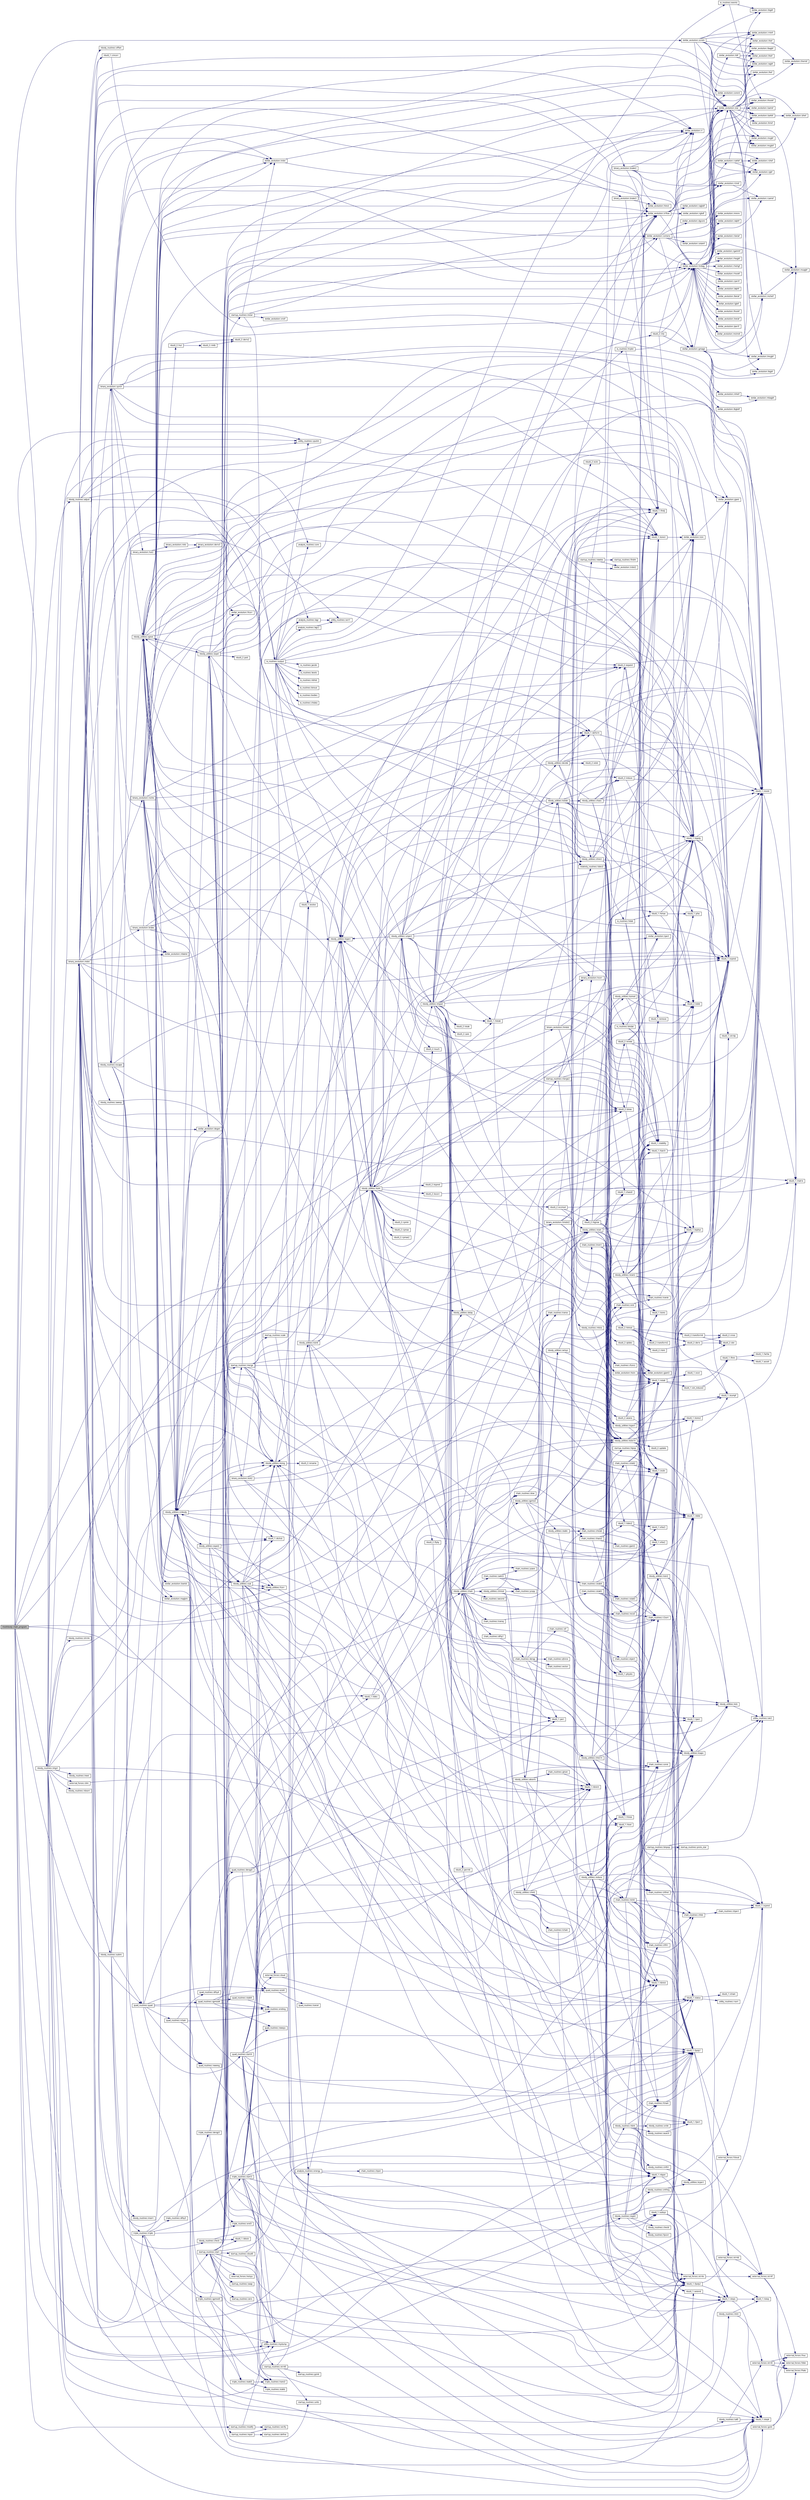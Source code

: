 digraph G
{
  edge [fontname="FreeSans.ttf",fontsize="10",labelfontname="FreeSans.ttf",labelfontsize="10"];
  node [fontname="FreeSans.ttf",fontsize="10",shape=record];
  rankdir=LR;
  Node1 [label="modnbody::main_program",height=0.2,width=0.4,color="black", fillcolor="grey75", style="filled" fontcolor="black"];
  Node1 -> Node2 [color="midnightblue",fontsize="10",style="solid",fontname="FreeSans.ttf"];
  Node2 [label="nbody_routines::adjust",height=0.2,width=0.4,color="black", fillcolor="white", style="filled",URL="$namespacenbody__routines.html#a66ef49c8a889d8519ce40fb49ff69b5c"];
  Node2 -> Node3 [color="midnightblue",fontsize="10",style="solid",fontname="FreeSans.ttf"];
  Node3 [label="nbody_routines::check",height=0.2,width=0.4,color="black", fillcolor="white", style="filled",URL="$namespacenbody__routines.html#aa0f78dc9ee0632f43477270219ce0a36"];
  Node3 -> Node4 [color="midnightblue",fontsize="10",style="solid",fontname="FreeSans.ttf"];
  Node4 [label="nbutil_1::iblock",height=0.2,width=0.4,color="black", fillcolor="white", style="filled",URL="$namespacenbutil__1.html#acb53c07048bdb9bb86315685ae76927f"];
  Node3 -> Node5 [color="midnightblue",fontsize="10",style="solid",fontname="FreeSans.ttf"];
  Node5 [label="utility_routines::mydump",height=0.2,width=0.4,color="black", fillcolor="white", style="filled",URL="$namespaceutility__routines.html#ad609ebee68de3065ad4ca5471deaf69e",tooltip="not supposed to be here"];
  Node2 -> Node6 [color="midnightblue",fontsize="10",style="solid",fontname="FreeSans.ttf"];
  Node6 [label="nbutil_1::cmcorr",height=0.2,width=0.4,color="black", fillcolor="white", style="filled",URL="$namespacenbutil__1.html#a74e747957ff7962d5be9f3d0170527fb",tooltip="cmcorr referenced by nbody_routines::adjust(), and binary_evolution::mdot(). References resolv()..."];
  Node6 -> Node7 [color="midnightblue",fontsize="10",style="solid",fontname="FreeSans.ttf"];
  Node7 [label="nbutil_1::resolv",height=0.2,width=0.4,color="black", fillcolor="white", style="filled",URL="$namespacenbutil__1.html#a8d5d8a1be5db171cfa23c04c291b7994",tooltip="resolv only calls matrix"];
  Node7 -> Node8 [color="midnightblue",fontsize="10",style="solid",fontname="FreeSans.ttf"];
  Node8 [label="nbutil_1::matrix",height=0.2,width=0.4,color="black", fillcolor="white", style="filled",URL="$namespacenbutil__1.html#aefa6d49aa9afa048e677bbd013c7ffbb",tooltip="matrix no other calls"];
  Node2 -> Node9 [color="midnightblue",fontsize="10",style="solid",fontname="FreeSans.ttf"];
  Node9 [label="analysis_routines::core",height=0.2,width=0.4,color="black", fillcolor="white", style="filled",URL="$namespaceanalysis__routines.html#ab0949995672264c562888b3b46453e6b"];
  Node2 -> Node10 [color="midnightblue",fontsize="10",style="solid",fontname="FreeSans.ttf"];
  Node10 [label="utility_routines::cputim",height=0.2,width=0.4,color="black", fillcolor="white", style="filled",URL="$namespaceutility__routines.html#a07bbeb23a5ce1a8b1fa1105e9c8a844f"];
  Node2 -> Node11 [color="midnightblue",fontsize="10",style="solid",fontname="FreeSans.ttf"];
  Node11 [label="analysis_routines::energy",height=0.2,width=0.4,color="black", fillcolor="white", style="filled",URL="$namespaceanalysis__routines.html#afb89c6067a98e1885d6129bda8174f38"];
  Node11 -> Node12 [color="midnightblue",fontsize="10",style="solid",fontname="FreeSans.ttf"];
  Node12 [label="chain_routines::chpot",height=0.2,width=0.4,color="black", fillcolor="white", style="filled",URL="$namespacechain__routines.html#a710cf48595a7bfe72fe3fef4ea7ec6ba"];
  Node12 -> Node13 [color="midnightblue",fontsize="10",style="solid",fontname="FreeSans.ttf"];
  Node13 [label="nbutil_1::xcpred",height=0.2,width=0.4,color="black", fillcolor="white", style="filled",URL="$namespacenbutil__1.html#a5cdf72c78f3331094c52475a859bd70d",tooltip="chain related"];
  Node11 -> Node7 [color="midnightblue",fontsize="10",style="solid",fontname="FreeSans.ttf"];
  Node11 -> Node14 [color="midnightblue",fontsize="10",style="solid",fontname="FreeSans.ttf"];
  Node14 [label="external_forces::xtrnlv",height=0.2,width=0.4,color="black", fillcolor="white", style="filled",URL="$namespaceexternal__forces.html#a430a958be587d2317b4f2ef02805e8a6",tooltip="External potential and virial energy."];
  Node14 -> Node15 [color="midnightblue",fontsize="10",style="solid",fontname="FreeSans.ttf"];
  Node15 [label="external_forces::xtrnlf",height=0.2,width=0.4,color="black", fillcolor="white", style="filled",URL="$namespaceexternal__forces.html#a21a21c69433476df657ffa8c8dcd220a",tooltip="External force &amp; first derivative."];
  Node15 -> Node16 [color="midnightblue",fontsize="10",style="solid",fontname="FreeSans.ttf"];
  Node16 [label="external_forces::fdisk",height=0.2,width=0.4,color="black", fillcolor="white", style="filled",URL="$namespaceexternal__forces.html#acc57121bb296adc765ef98e5c8042012"];
  Node15 -> Node17 [color="midnightblue",fontsize="10",style="solid",fontname="FreeSans.ttf"];
  Node17 [label="external_forces::fhalo",height=0.2,width=0.4,color="black", fillcolor="white", style="filled",URL="$namespaceexternal__forces.html#a6464cd2dad67d80c9a255fe69cfb2e8a"];
  Node15 -> Node18 [color="midnightblue",fontsize="10",style="solid",fontname="FreeSans.ttf"];
  Node18 [label="external_forces::fnuc",height=0.2,width=0.4,color="black", fillcolor="white", style="filled",URL="$namespaceexternal__forces.html#a7893df73705e73e436e7c3355dad754c"];
  Node2 -> Node19 [color="midnightblue",fontsize="10",style="solid",fontname="FreeSans.ttf"];
  Node19 [label="nbody_routines::escape",height=0.2,width=0.4,color="black", fillcolor="white", style="filled",URL="$namespacenbody__routines.html#aad6643c587a3cdcec2ec2b5fbdbcefd4"];
  Node19 -> Node20 [color="midnightblue",fontsize="10",style="solid",fontname="FreeSans.ttf"];
  Node20 [label="chain_routines::chfind",height=0.2,width=0.4,color="black", fillcolor="white", style="filled",URL="$namespacechain__routines.html#a1e640d2153ad63ebccc6d9ba167ed9fd",tooltip="Referenced by nbody_routines::escape(), ksreg(), and ksterm()."];
  Node20 -> Node21 [color="midnightblue",fontsize="10",style="solid",fontname="FreeSans.ttf"];
  Node21 [label="chain_routines::chlist",height=0.2,width=0.4,color="black", fillcolor="white", style="filled",URL="$namespacechain__routines.html#a028778d8f979e3835cf38b2abc7d1e23"];
  Node21 -> Node22 [color="midnightblue",fontsize="10",style="solid",fontname="FreeSans.ttf"];
  Node22 [label="chain_routines::chpert",height=0.2,width=0.4,color="black", fillcolor="white", style="filled",URL="$namespacechain__routines.html#a895b40953b4b75ac50ea64369e28d1c3",tooltip="chpert only called by chlist"];
  Node22 -> Node13 [color="midnightblue",fontsize="10",style="solid",fontname="FreeSans.ttf"];
  Node20 -> Node13 [color="midnightblue",fontsize="10",style="solid",fontname="FreeSans.ttf"];
  Node19 -> Node23 [color="midnightblue",fontsize="10",style="solid",fontname="FreeSans.ttf"];
  Node23 [label="nbutil_1::hiarch",height=0.2,width=0.4,color="black", fillcolor="white", style="filled",URL="$namespacenbutil__1.html#aeff19091e86f88d9d49803a19cad6309",tooltip="hiarch References resolv() (final) and status(). Hierarchical system diagnostics."];
  Node23 -> Node7 [color="midnightblue",fontsize="10",style="solid",fontname="FreeSans.ttf"];
  Node23 -> Node24 [color="midnightblue",fontsize="10",style="solid",fontname="FreeSans.ttf"];
  Node24 [label="nbutil_1::status",height=0.2,width=0.4,color="black", fillcolor="white", style="filled",URL="$namespacenbutil__1.html#a4ba632a398bb6f291f819a3513233c64",tooltip="status group"];
  Node24 -> Node25 [color="midnightblue",fontsize="10",style="solid",fontname="FreeSans.ttf"];
  Node25 [label="nbutil_1::ichain",height=0.2,width=0.4,color="black", fillcolor="white", style="filled",URL="$namespacenbutil__1.html#aabc71e02b5bb18d8ce9803fd9f0e1659",tooltip="ichain only used by status"];
  Node24 -> Node26 [color="midnightblue",fontsize="10",style="solid",fontname="FreeSans.ttf"];
  Node26 [label="utility_routines::rsort",height=0.2,width=0.4,color="black", fillcolor="white", style="filled",URL="$namespaceutility__routines.html#aba7c9029f4e928109772dd41f2a899dc"];
  Node19 -> Node27 [color="midnightblue",fontsize="10",style="solid",fontname="FreeSans.ttf"];
  Node27 [label="nbutil_1::remove",height=0.2,width=0.4,color="black", fillcolor="white", style="filled",URL="$namespacenbutil__1.html#a0a9456cbb51e90f9b53e1b0fa13d2330",tooltip="remove no other calls"];
  Node19 -> Node28 [color="midnightblue",fontsize="10",style="solid",fontname="FreeSans.ttf"];
  Node28 [label="nbody_utilities::spiral",height=0.2,width=0.4,color="black", fillcolor="white", style="filled",URL="$namespacenbody__utilities.html#a874e81f30cf1a04907f353980631903a",tooltip="spiral group Tidal circularization of binary orbit."];
  Node28 -> Node29 [color="midnightblue",fontsize="10",style="solid",fontname="FreeSans.ttf"];
  Node29 [label="nbutil_2::binev",height=0.2,width=0.4,color="black", fillcolor="white", style="filled",URL="$namespacenbutil__2.html#a395182ecd59bb83510502ed0b1a35f77",tooltip="binev References findj() (final) and status()"];
  Node29 -> Node30 [color="midnightblue",fontsize="10",style="solid",fontname="FreeSans.ttf"];
  Node30 [label="nbutil_1::findj",height=0.2,width=0.4,color="black", fillcolor="white", style="filled",URL="$namespacenbutil__1.html#a94755eac039720506902bfd356caae20",tooltip="findj no other calls"];
  Node29 -> Node24 [color="midnightblue",fontsize="10",style="solid",fontname="FreeSans.ttf"];
  Node28 -> Node31 [color="midnightblue",fontsize="10",style="solid",fontname="FreeSans.ttf"];
  Node31 [label="nbody_utilities::cmbody",height=0.2,width=0.4,color="black", fillcolor="white", style="filled",URL="$namespacenbody__utilities.html#a74e7091df9c5ce782d2703d96da3e749",tooltip="cmbody group Formation of c.m. body by collision."];
  Node31 -> Node29 [color="midnightblue",fontsize="10",style="solid",fontname="FreeSans.ttf"];
  Node31 -> Node32 [color="midnightblue",fontsize="10",style="solid",fontname="FreeSans.ttf"];
  Node32 [label="stellar_evolution::degen",height=0.2,width=0.4,color="black", fillcolor="white", style="filled",URL="$namespacestellar__evolution.html#a15007ad329889dd21eda00fbb467d7d8"];
  Node31 -> Node33 [color="midnightblue",fontsize="10",style="solid",fontname="FreeSans.ttf"];
  Node33 [label="nbutil_1::dtchck",height=0.2,width=0.4,color="black", fillcolor="white", style="filled",URL="$namespacenbutil__1.html#a345c5c9360040af4269def8f75de83dc",tooltip="dtchck no other calls Find the largest block time-step, starting with dt, that is commensurate with c..."];
  Node31 -> Node34 [color="midnightblue",fontsize="10",style="solid",fontname="FreeSans.ttf"];
  Node34 [label="nbody_utilities::expel",height=0.2,width=0.4,color="black", fillcolor="white", style="filled",URL="$namespacenbody__utilities.html#a857fd1980d93db84da9386f51f225f03",tooltip="expel called by cmbody and spiral"];
  Node34 -> Node35 [color="midnightblue",fontsize="10",style="solid",fontname="FreeSans.ttf"];
  Node35 [label="nbody_utilities::coal",height=0.2,width=0.4,color="black", fillcolor="white", style="filled",URL="$namespacenbody__utilities.html#ace27cd5fd8404c0f1afb0684d34bd362",tooltip="called indirectly by cmbody, but also external"];
  Node35 -> Node29 [color="midnightblue",fontsize="10",style="solid",fontname="FreeSans.ttf"];
  Node35 -> Node33 [color="midnightblue",fontsize="10",style="solid",fontname="FreeSans.ttf"];
  Node35 -> Node36 [color="midnightblue",fontsize="10",style="solid",fontname="FreeSans.ttf"];
  Node36 [label="nbody_utilities::fcorr",height=0.2,width=0.4,color="black", fillcolor="white", style="filled",URL="$namespacenbody__utilities.html#a2e7711e18caef2837ecccb1c13f3d24d",tooltip="fcorr References utility_routines::ran2(), and spiral(). Total force corrections due to masss loss..."];
  Node36 -> Node37 [color="midnightblue",fontsize="10",style="solid",fontname="FreeSans.ttf"];
  Node37 [label="nbody_utilities::kick",height=0.2,width=0.4,color="black", fillcolor="white", style="filled",URL="$namespacenbody__utilities.html#ae7afc2a5d5a3811fda363ea8509f6009",tooltip="kick References utility_routines::ran2(), and spiral()."];
  Node37 -> Node38 [color="midnightblue",fontsize="10",style="solid",fontname="FreeSans.ttf"];
  Node38 [label="utility_routines::ran2",height=0.2,width=0.4,color="black", fillcolor="white", style="filled",URL="$namespaceutility__routines.html#a07b18ea3ae62bae7d2d67178107c1c27"];
  Node37 -> Node28 [color="midnightblue",fontsize="10",style="solid",fontname="FreeSans.ttf"];
  Node35 -> Node39 [color="midnightblue",fontsize="10",style="solid",fontname="FreeSans.ttf"];
  Node39 [label="nbutil_1::fpoly1",height=0.2,width=0.4,color="black", fillcolor="white", style="filled",URL="$namespacenbutil__1.html#afba4ed9003365398c8175150cbb8d44b",tooltip="fpoly1 References external_forces::fcloud(), and external_forces::xtrnld()."];
  Node39 -> Node40 [color="midnightblue",fontsize="10",style="solid",fontname="FreeSans.ttf"];
  Node40 [label="external_forces::fcloud",height=0.2,width=0.4,color="black", fillcolor="white", style="filled",URL="$namespaceexternal__forces.html#a9a4396f6c449503775ae8fa9249a4918"];
  Node39 -> Node41 [color="midnightblue",fontsize="10",style="solid",fontname="FreeSans.ttf"];
  Node41 [label="external_forces::xtrnld",height=0.2,width=0.4,color="black", fillcolor="white", style="filled",URL="$namespaceexternal__forces.html#ab069c76c645649c040ef39e3c5f5b277",tooltip="External force &amp; derivatives."];
  Node41 -> Node15 [color="midnightblue",fontsize="10",style="solid",fontname="FreeSans.ttf"];
  Node35 -> Node42 [color="midnightblue",fontsize="10",style="solid",fontname="FreeSans.ttf"];
  Node42 [label="nbutil_1::fpoly2",height=0.2,width=0.4,color="black", fillcolor="white", style="filled",URL="$namespacenbutil__1.html#a6f94692e7e357f1299dd512ae43cd03e",tooltip="fpoly2 calls steps(), and external_forces::xtrnld()."];
  Node42 -> Node43 [color="midnightblue",fontsize="10",style="solid",fontname="FreeSans.ttf"];
  Node43 [label="nbutil_1::steps",height=0.2,width=0.4,color="black", fillcolor="white", style="filled",URL="$namespacenbutil__1.html#a063bf08e85f5e2bdea1d2367ed6c7789",tooltip="steps only calls stepk(), and tstep()."];
  Node43 -> Node44 [color="midnightblue",fontsize="10",style="solid",fontname="FreeSans.ttf"];
  Node44 [label="nbutil_1::stepk",height=0.2,width=0.4,color="black", fillcolor="white", style="filled",URL="$namespacenbutil__1.html#a51f2905cec2e80f05652f4e8ded3246e",tooltip="stepk no other calls Block time-steps."];
  Node43 -> Node45 [color="midnightblue",fontsize="10",style="solid",fontname="FreeSans.ttf"];
  Node45 [label="nbutil_1::tstep",height=0.2,width=0.4,color="black", fillcolor="white", style="filled",URL="$namespacenbutil__1.html#a58d72f5676a787340e862372d1f1b225",tooltip="no other subroutine calls"];
  Node42 -> Node41 [color="midnightblue",fontsize="10",style="solid",fontname="FreeSans.ttf"];
  Node35 -> Node46 [color="midnightblue",fontsize="10",style="solid",fontname="FreeSans.ttf"];
  Node46 [label="nbody_utilities::ksreg",height=0.2,width=0.4,color="black", fillcolor="white", style="filled",URL="$namespacenbody__utilities.html#a40b469ca94cc9ba3708923a6f342c90e",tooltip="ksreg group"];
  Node46 -> Node20 [color="midnightblue",fontsize="10",style="solid",fontname="FreeSans.ttf"];
  Node46 -> Node47 [color="midnightblue",fontsize="10",style="solid",fontname="FreeSans.ttf"];
  Node47 [label="nbutil_1::evolve",height=0.2,width=0.4,color="black", fillcolor="white", style="filled",URL="$namespacenbutil__1.html#acfa95392b4559d112942735228acb8ed",tooltip="evolve only calls resolv"];
  Node47 -> Node7 [color="midnightblue",fontsize="10",style="solid",fontname="FreeSans.ttf"];
  Node46 -> Node48 [color="midnightblue",fontsize="10",style="solid",fontname="FreeSans.ttf"];
  Node48 [label="nbody_utilities::ksinit",height=0.2,width=0.4,color="black", fillcolor="white", style="filled",URL="$namespacenbody__utilities.html#a253d0d0661c05cafeefa984990c715ca",tooltip="ksinit only called by ksreg"];
  Node48 -> Node39 [color="midnightblue",fontsize="10",style="solid",fontname="FreeSans.ttf"];
  Node48 -> Node42 [color="midnightblue",fontsize="10",style="solid",fontname="FreeSans.ttf"];
  Node48 -> Node49 [color="midnightblue",fontsize="10",style="solid",fontname="FreeSans.ttf"];
  Node49 [label="nbody_utilities::ksapo",height=0.2,width=0.4,color="black", fillcolor="white", style="filled",URL="$namespacenbody__utilities.html#affe4acdfddf363d3f9cb13f8d490987e",tooltip="ksapo References kick(), and utility_routines::ran2()."];
  Node49 -> Node37 [color="midnightblue",fontsize="10",style="solid",fontname="FreeSans.ttf"];
  Node49 -> Node38 [color="midnightblue",fontsize="10",style="solid",fontname="FreeSans.ttf"];
  Node48 -> Node50 [color="midnightblue",fontsize="10",style="solid",fontname="FreeSans.ttf"];
  Node50 [label="nbutil_2::kslist",height=0.2,width=0.4,color="black", fillcolor="white", style="filled",URL="$namespacenbutil__2.html#ad5a3fcec0339f5ecb6ba6c6e65b1b10d",tooltip="no other calls"];
  Node48 -> Node51 [color="midnightblue",fontsize="10",style="solid",fontname="FreeSans.ttf"];
  Node51 [label="nbody_utilities::ksperi",height=0.2,width=0.4,color="black", fillcolor="white", style="filled",URL="$namespacenbody__utilities.html#af417baf85398af8e5db319eb148759c5",tooltip="ksperi References ksint(), stumpf(), and xvpred()."];
  Node51 -> Node52 [color="midnightblue",fontsize="10",style="solid",fontname="FreeSans.ttf"];
  Node52 [label="nbody_utilities::ksint",height=0.2,width=0.4,color="black", fillcolor="white", style="filled",URL="$namespacenbody__utilities.html#a542dfe47cab08d2fbe7b792ecf87af1c",tooltip="ksint group"];
  Node52 -> Node53 [color="midnightblue",fontsize="10",style="solid",fontname="FreeSans.ttf"];
  Node53 [label="nbutil_2::assess",height=0.2,width=0.4,color="black", fillcolor="white", style="filled",URL="$namespacenbutil__2.html#a1467f891c1620e064a58e5407d8ac829",tooltip="assess only called by ::ksinit"];
  Node53 -> Node54 [color="midnightblue",fontsize="10",style="solid",fontname="FreeSans.ttf"];
  Node54 [label="nbutil_1::inclin",height=0.2,width=0.4,color="black", fillcolor="white", style="filled",URL="$namespacenbutil__1.html#ae0e861cf6024cc6a51a65ed2e78bb404",tooltip="no other calls"];
  Node53 -> Node55 [color="midnightblue",fontsize="10",style="solid",fontname="FreeSans.ttf"];
  Node55 [label="nbutil_1::nstab",height=0.2,width=0.4,color="black", fillcolor="white", style="filled",URL="$namespacenbutil__1.html#aeb5b61f7e9996137cd17bb52873e039c",tooltip="nstab.f90 contains also ein_induced flmn eoct acosh sgn facfac ein_induced flmn eoct acosh sgn facfac..."];
  Node55 -> Node56 [color="midnightblue",fontsize="10",style="solid",fontname="FreeSans.ttf"];
  Node56 [label="nbutil_1::ein_induced",height=0.2,width=0.4,color="black", fillcolor="white", style="filled",URL="$namespacenbutil__1.html#a54bc3bbca54fc18d593af715b7abd455"];
  Node56 -> Node57 [color="midnightblue",fontsize="10",style="solid",fontname="FreeSans.ttf"];
  Node57 [label="nbutil_1::flmn",height=0.2,width=0.4,color="black", fillcolor="white", style="filled",URL="$namespacenbutil__1.html#a6dc562e671d33eca4ee16bf2912a44bc"];
  Node57 -> Node58 [color="midnightblue",fontsize="10",style="solid",fontname="FreeSans.ttf"];
  Node58 [label="nbutil_1::acosh",height=0.2,width=0.4,color="black", fillcolor="white", style="filled",URL="$namespacenbutil__1.html#ac2623e117688ab0cd1ec6f5bef33e712"];
  Node57 -> Node59 [color="midnightblue",fontsize="10",style="solid",fontname="FreeSans.ttf"];
  Node59 [label="nbutil_1::facfac",height=0.2,width=0.4,color="black", fillcolor="white", style="filled",URL="$namespacenbutil__1.html#a6e830e599a2aaaadc27ba37934e7696e"];
  Node55 -> Node60 [color="midnightblue",fontsize="10",style="solid",fontname="FreeSans.ttf"];
  Node60 [label="nbutil_1::eoct",height=0.2,width=0.4,color="black", fillcolor="white", style="filled",URL="$namespacenbutil__1.html#a272270cd164c80c1ab1a95523cb7e15a"];
  Node55 -> Node57 [color="midnightblue",fontsize="10",style="solid",fontname="FreeSans.ttf"];
  Node53 -> Node61 [color="midnightblue",fontsize="10",style="solid",fontname="FreeSans.ttf"];
  Node61 [label="nbutil_1::stability",height=0.2,width=0.4,color="black", fillcolor="white", style="filled",URL="$namespacenbutil__1.html#a9b61c2daaa1cc2ab326b28bed4f8942a",tooltip="stability no other calls Three-body stability test (Mardling &amp; Aarseth 1999)"];
  Node52 -> Node62 [color="midnightblue",fontsize="10",style="solid",fontname="FreeSans.ttf"];
  Node62 [label="nbody_utilities::chrect",height=0.2,width=0.4,color="black", fillcolor="white", style="filled",URL="$namespacenbody__utilities.html#a082a521785bb4b3b9c8bb5fddf39639b"];
  Node62 -> Node29 [color="midnightblue",fontsize="10",style="solid",fontname="FreeSans.ttf"];
  Node62 -> Node63 [color="midnightblue",fontsize="10",style="solid",fontname="FreeSans.ttf"];
  Node63 [label="nbutil_1::chaos0",height=0.2,width=0.4,color="black", fillcolor="white", style="filled",URL="$namespacenbutil__1.html#a6a901275f55da55ceeaac6d59b6765ec",tooltip="chaos0 no other calls"];
  Node62 -> Node31 [color="midnightblue",fontsize="10",style="solid",fontname="FreeSans.ttf"];
  Node62 -> Node64 [color="midnightblue",fontsize="10",style="solid",fontname="FreeSans.ttf"];
  Node64 [label="stellar_evolution::giant",height=0.2,width=0.4,color="black", fillcolor="white", style="filled",URL="$namespacestellar__evolution.html#a8e233daeea2013d1377bc9961e735a41"];
  Node62 -> Node49 [color="midnightblue",fontsize="10",style="solid",fontname="FreeSans.ttf"];
  Node62 -> Node51 [color="midnightblue",fontsize="10",style="solid",fontname="FreeSans.ttf"];
  Node62 -> Node65 [color="midnightblue",fontsize="10",style="solid",fontname="FreeSans.ttf"];
  Node65 [label="nbutil_1::ksrect",height=0.2,width=0.4,color="black", fillcolor="white", style="filled",URL="$namespacenbutil__1.html#afeea6e87098e92726fb5aa9058dd00c4",tooltip="ksrect References stellar_evolution::tcirc()."];
  Node65 -> Node66 [color="midnightblue",fontsize="10",style="solid",fontname="FreeSans.ttf"];
  Node66 [label="stellar_evolution::tcirc",height=0.2,width=0.4,color="black", fillcolor="white", style="filled",URL="$namespacestellar__evolution.html#a8ab64df2724d1185b7f3048b9c193d8d",tooltip="Circularization time."];
  Node66 -> Node64 [color="midnightblue",fontsize="10",style="solid",fontname="FreeSans.ttf"];
  Node62 -> Node28 [color="midnightblue",fontsize="10",style="solid",fontname="FreeSans.ttf"];
  Node62 -> Node66 [color="midnightblue",fontsize="10",style="solid",fontname="FreeSans.ttf"];
  Node62 -> Node67 [color="midnightblue",fontsize="10",style="solid",fontname="FreeSans.ttf"];
  Node67 [label="nbutil_1::xvpred",height=0.2,width=0.4,color="black", fillcolor="white", style="filled",URL="$namespacenbutil__1.html#a67a390a7dc2a1e6795f7f8e16852b5da",tooltip="xvpred only calls resolv Prediction of coordinates &amp; velocities."];
  Node67 -> Node7 [color="midnightblue",fontsize="10",style="solid",fontname="FreeSans.ttf"];
  Node52 -> Node31 [color="midnightblue",fontsize="10",style="solid",fontname="FreeSans.ttf"];
  Node52 -> Node68 [color="midnightblue",fontsize="10",style="solid",fontname="FreeSans.ttf"];
  Node68 [label="nbody_utilities::delay",height=0.2,width=0.4,color="black", fillcolor="white", style="filled",URL="$namespacenbody__utilities.html#aa042cf4c0be4f6a83060044202350b43",tooltip="delay only calls ksterm Referenced by impact(), nbody_routines::intgrt(), and ksint()."];
  Node68 -> Node69 [color="midnightblue",fontsize="10",style="solid",fontname="FreeSans.ttf"];
  Node69 [label="nbody_utilities::ksterm",height=0.2,width=0.4,color="black", fillcolor="white", style="filled",URL="$namespacenbody__utilities.html#a703ad2ddac8bb99d13266eb1e129a085"];
  Node69 -> Node20 [color="midnightblue",fontsize="10",style="solid",fontname="FreeSans.ttf"];
  Node69 -> Node39 [color="midnightblue",fontsize="10",style="solid",fontname="FreeSans.ttf"];
  Node69 -> Node42 [color="midnightblue",fontsize="10",style="solid",fontname="FreeSans.ttf"];
  Node69 -> Node52 [color="midnightblue",fontsize="10",style="solid",fontname="FreeSans.ttf"];
  Node69 -> Node65 [color="midnightblue",fontsize="10",style="solid",fontname="FreeSans.ttf"];
  Node69 -> Node70 [color="midnightblue",fontsize="10",style="solid",fontname="FreeSans.ttf"];
  Node70 [label="nbutil_1::ksres",height=0.2,width=0.4,color="black", fillcolor="white", style="filled",URL="$namespacenbutil__1.html#af6d63fa887d5a87fd8371152b7bb901f",tooltip="ksres only called by ::ksreg"];
  Node69 -> Node71 [color="midnightblue",fontsize="10",style="solid",fontname="FreeSans.ttf"];
  Node71 [label="nbutil_1::nblist",height=0.2,width=0.4,color="black", fillcolor="white", style="filled",URL="$namespacenbutil__1.html#afe4daf4f7f7485b6ba6df21cf09456ea",tooltip="Neighbour list &amp; radius. nblist no other subroutine calls."];
  Node69 -> Node72 [color="midnightblue",fontsize="10",style="solid",fontname="FreeSans.ttf"];
  Node72 [label="nbutil_1::nbpot",height=0.2,width=0.4,color="black", fillcolor="white", style="filled",URL="$namespacenbutil__1.html#abbdb114dd85f2e59e782d1d6756fb5d9",tooltip="References external_forces::xtrnlv(). Potential energy of subsystem."];
  Node72 -> Node14 [color="midnightblue",fontsize="10",style="solid",fontname="FreeSans.ttf"];
  Node69 -> Node27 [color="midnightblue",fontsize="10",style="solid",fontname="FreeSans.ttf"];
  Node69 -> Node7 [color="midnightblue",fontsize="10",style="solid",fontname="FreeSans.ttf"];
  Node69 -> Node28 [color="midnightblue",fontsize="10",style="solid",fontname="FreeSans.ttf"];
  Node69 -> Node73 [color="midnightblue",fontsize="10",style="solid",fontname="FreeSans.ttf"];
  Node73 [label="nbutil_1::stumpf",height=0.2,width=0.4,color="black", fillcolor="white", style="filled",URL="$namespacenbutil__1.html#a5c11a40f1141eb2eb4b4e08503368824",tooltip="stumpf no other calls"];
  Node69 -> Node74 [color="midnightblue",fontsize="10",style="solid",fontname="FreeSans.ttf"];
  Node74 [label="nbutil_2::update",height=0.2,width=0.4,color="black", fillcolor="white", style="filled",URL="$namespacenbutil__2.html#ae28b4a8493e8a05af864ede8db9b7295",tooltip="update only called by ::ksterm"];
  Node69 -> Node67 [color="midnightblue",fontsize="10",style="solid",fontname="FreeSans.ttf"];
  Node52 -> Node75 [color="midnightblue",fontsize="10",style="solid",fontname="FreeSans.ttf"];
  Node75 [label="nbutil_2::eccmod",height=0.2,width=0.4,color="black", fillcolor="white", style="filled",URL="$namespacenbutil__2.html#a4f24a74959f2b8cdfb89f02c90849271",tooltip="eccmod only called by ::ksint"];
  Node75 -> Node30 [color="midnightblue",fontsize="10",style="solid",fontname="FreeSans.ttf"];
  Node75 -> Node76 [color="midnightblue",fontsize="10",style="solid",fontname="FreeSans.ttf"];
  Node76 [label="stellar_evolution::hicirc",height=0.2,width=0.4,color="black", fillcolor="white", style="filled",URL="$namespacestellar__evolution.html#a6c6cc278ad7f85edc7ef01cd23e01265",tooltip="hicirc should probably be a function not a subroutine"];
  Node76 -> Node77 [color="midnightblue",fontsize="10",style="solid",fontname="FreeSans.ttf"];
  Node77 [label="stellar_evolution::giant3",height=0.2,width=0.4,color="black", fillcolor="white", style="filled",URL="$namespacestellar__evolution.html#a86c0d403bf85586d165228cec9cde269",tooltip="giant3 should probably be a function not a subroutine"];
  Node75 -> Node78 [color="midnightblue",fontsize="10",style="solid",fontname="FreeSans.ttf"];
  Node78 [label="nbutil_2::higrow",height=0.2,width=0.4,color="black", fillcolor="white", style="filled",URL="$namespacenbutil__2.html#ad53ad08835f621da910b7b2d9b6f66a3",tooltip="higrow only called by eccmod"];
  Node78 -> Node63 [color="midnightblue",fontsize="10",style="solid",fontname="FreeSans.ttf"];
  Node78 -> Node77 [color="midnightblue",fontsize="10",style="solid",fontname="FreeSans.ttf"];
  Node78 -> Node76 [color="midnightblue",fontsize="10",style="solid",fontname="FreeSans.ttf"];
  Node78 -> Node79 [color="midnightblue",fontsize="10",style="solid",fontname="FreeSans.ttf"];
  Node79 [label="nbutil_2::himod",height=0.2,width=0.4,color="black", fillcolor="white", style="filled",URL="$namespacenbutil__2.html#a849fe7a7e45572c3529cbb50562764c1",tooltip="himod only called by higrow himod.f90 also contains transform2 and transform4 and dot and cross..."];
  Node79 -> Node80 [color="midnightblue",fontsize="10",style="solid",fontname="FreeSans.ttf"];
  Node80 [label="nbutil_2::deriv",height=0.2,width=0.4,color="black", fillcolor="white", style="filled",URL="$namespacenbutil__2.html#a34bdaa4489ab125f8816a3c0991427b3"];
  Node80 -> Node81 [color="midnightblue",fontsize="10",style="solid",fontname="FreeSans.ttf"];
  Node81 [label="nbutil_2::cross",height=0.2,width=0.4,color="black", fillcolor="white", style="filled",URL="$namespacenbutil__2.html#a4967350a2155bfdd262986ad83eacece"];
  Node80 -> Node82 [color="midnightblue",fontsize="10",style="solid",fontname="FreeSans.ttf"];
  Node82 [label="nbutil_2::dot",height=0.2,width=0.4,color="black", fillcolor="white", style="filled",URL="$namespacenbutil__2.html#acfe2b8ee1d17eda466f708bef130091d"];
  Node79 -> Node82 [color="midnightblue",fontsize="10",style="solid",fontname="FreeSans.ttf"];
  Node79 -> Node83 [color="midnightblue",fontsize="10",style="solid",fontname="FreeSans.ttf"];
  Node83 [label="nbutil_2::rkint",height=0.2,width=0.4,color="black", fillcolor="white", style="filled",URL="$namespacenbutil__2.html#aa7bab91db88033c8b9cc46b904cd485d",tooltip="rkint only called by himod"];
  Node83 -> Node80 [color="midnightblue",fontsize="10",style="solid",fontname="FreeSans.ttf"];
  Node79 -> Node84 [color="midnightblue",fontsize="10",style="solid",fontname="FreeSans.ttf"];
  Node84 [label="nbutil_2::transform2",height=0.2,width=0.4,color="black", fillcolor="white", style="filled",URL="$namespacenbutil__2.html#ab71795195547d85177474d581e959e46"];
  Node79 -> Node85 [color="midnightblue",fontsize="10",style="solid",fontname="FreeSans.ttf"];
  Node85 [label="nbutil_2::transform4",height=0.2,width=0.4,color="black", fillcolor="white", style="filled",URL="$namespacenbutil__2.html#aea090a900d2d57a5ea3fedd86a5cf62f"];
  Node85 -> Node81 [color="midnightblue",fontsize="10",style="solid",fontname="FreeSans.ttf"];
  Node85 -> Node82 [color="midnightblue",fontsize="10",style="solid",fontname="FreeSans.ttf"];
  Node78 -> Node86 [color="midnightblue",fontsize="10",style="solid",fontname="FreeSans.ttf"];
  Node86 [label="stellar_evolution::hirect",height=0.2,width=0.4,color="black", fillcolor="white", style="filled",URL="$namespacestellar__evolution.html#a96b32352c01203143b9de76be2ec3485",tooltip="Rectification of hierarchical binary."];
  Node78 -> Node87 [color="midnightblue",fontsize="10",style="solid",fontname="FreeSans.ttf"];
  Node87 [label="nbutil_1::ksphys",height=0.2,width=0.4,color="black", fillcolor="white", style="filled",URL="$namespacenbutil__1.html#a4c13ca7f73afe654e0e2adc140784226",tooltip="no other calls"];
  Node78 -> Node55 [color="midnightblue",fontsize="10",style="solid",fontname="FreeSans.ttf"];
  Node78 -> Node88 [color="midnightblue",fontsize="10",style="solid",fontname="FreeSans.ttf"];
  Node88 [label="nbutil_1::pfac",height=0.2,width=0.4,color="black", fillcolor="white", style="filled",URL="$namespacenbutil__1.html#a5bb2db95f15d1430730d8bb816f3f101",tooltip="pfac no other calls"];
  Node78 -> Node89 [color="midnightblue",fontsize="10",style="solid",fontname="FreeSans.ttf"];
  Node89 [label="nbutil_1::physks",height=0.2,width=0.4,color="black", fillcolor="white", style="filled",URL="$namespacenbutil__1.html#a743c527ca0dae44157a175d22689870b",tooltip="physks no other calls"];
  Node78 -> Node90 [color="midnightblue",fontsize="10",style="solid",fontname="FreeSans.ttf"];
  Node90 [label="nbutil_2::qtides",height=0.2,width=0.4,color="black", fillcolor="white", style="filled",URL="$namespacenbutil__2.html#a6705fea10da5476bc0e1680ff283445d",tooltip="qtides only called by higrow"];
  Node90 -> Node77 [color="midnightblue",fontsize="10",style="solid",fontname="FreeSans.ttf"];
  Node78 -> Node61 [color="midnightblue",fontsize="10",style="solid",fontname="FreeSans.ttf"];
  Node75 -> Node7 [color="midnightblue",fontsize="10",style="solid",fontname="FreeSans.ttf"];
  Node52 -> Node91 [color="midnightblue",fontsize="10",style="solid",fontname="FreeSans.ttf"];
  Node91 [label="nbutil_2::flyby",height=0.2,width=0.4,color="black", fillcolor="white", style="filled",URL="$namespacenbutil__2.html#a9d2ff073c9d215592e58a0a0e7106fb3",tooltip="flyby only called by ::ksint"];
  Node91 -> Node92 [color="midnightblue",fontsize="10",style="solid",fontname="FreeSans.ttf"];
  Node92 [label="nbutil_1::fpert",height=0.2,width=0.4,color="black", fillcolor="white", style="filled",URL="$namespacenbutil__1.html#a4abe6009bb6bac26b073e98b94604b9a",tooltip="fpert no other calls"];
  Node52 -> Node93 [color="midnightblue",fontsize="10",style="solid",fontname="FreeSans.ttf"];
  Node93 [label="nbody_utilities::impact",height=0.2,width=0.4,color="black", fillcolor="white", style="filled",URL="$namespacenbody__utilities.html#a7d64fc388757dd261b7bfb909f2fb460",tooltip="Multiple collision or merger search."];
  Node93 -> Node94 [color="midnightblue",fontsize="10",style="solid",fontname="FreeSans.ttf"];
  Node94 [label="nbody_utilities::chain",height=0.2,width=0.4,color="black", fillcolor="white", style="filled",URL="$namespacenbody__utilities.html#a422c239a0ba55f054b49214f8a922d8f",tooltip="callgraph callergraph"];
  Node94 -> Node95 [color="midnightblue",fontsize="10",style="solid",fontname="FreeSans.ttf"];
  Node95 [label="nbody_utilities::chinit",height=0.2,width=0.4,color="black", fillcolor="white", style="filled",URL="$namespacenbody__utilities.html#a6abaa7d00f19a973868a8398e15f4451"];
  Node95 -> Node96 [color="midnightblue",fontsize="10",style="solid",fontname="FreeSans.ttf"];
  Node96 [label="chain_routines::chfirr",height=0.2,width=0.4,color="black", fillcolor="white", style="filled",URL="$namespacechain__routines.html#a1d7097ca7cca951e7544ecaaf97a3a86"];
  Node96 -> Node21 [color="midnightblue",fontsize="10",style="solid",fontname="FreeSans.ttf"];
  Node96 -> Node97 [color="midnightblue",fontsize="10",style="solid",fontname="FreeSans.ttf"];
  Node97 [label="nbutil_1::ksres2",height=0.2,width=0.4,color="black", fillcolor="white", style="filled",URL="$namespacenbutil__1.html#a8b92297141d90ce6a6777320afd46af3",tooltip="ksres only calls matrix"];
  Node97 -> Node8 [color="midnightblue",fontsize="10",style="solid",fontname="FreeSans.ttf"];
  Node95 -> Node21 [color="midnightblue",fontsize="10",style="solid",fontname="FreeSans.ttf"];
  Node95 -> Node98 [color="midnightblue",fontsize="10",style="solid",fontname="FreeSans.ttf"];
  Node98 [label="chain_routines::const",height=0.2,width=0.4,color="black", fillcolor="white", style="filled",URL="$namespacechain__routines.html#ac3c15b0bd51eb61d5387ece8628c82aa"];
  Node95 -> Node99 [color="midnightblue",fontsize="10",style="solid",fontname="FreeSans.ttf"];
  Node99 [label="nbutil_1::nbrem",height=0.2,width=0.4,color="black", fillcolor="white", style="filled",URL="$namespacenbutil__1.html#ab56f57b7ab348df17634485a002619fc",tooltip="nbrem no other calls Removal of ghosts from neighbour lists."];
  Node95 -> Node100 [color="midnightblue",fontsize="10",style="solid",fontname="FreeSans.ttf"];
  Node100 [label="nbutil_1::nbrest",height=0.2,width=0.4,color="black", fillcolor="white", style="filled",URL="$namespacenbutil__1.html#a3f1616ad94e66097bb0924c7f1f615c3",tooltip="nbrest no other calls Restore ghosts in neighbour lists."];
  Node95 -> Node101 [color="midnightblue",fontsize="10",style="solid",fontname="FreeSans.ttf"];
  Node101 [label="nbody_utilities::setsys",height=0.2,width=0.4,color="black", fillcolor="white", style="filled",URL="$namespacenbody__utilities.html#a07b12745b00d398a3aef14b7edb0dba7"];
  Node101 -> Node69 [color="midnightblue",fontsize="10",style="solid",fontname="FreeSans.ttf"];
  Node101 -> Node102 [color="midnightblue",fontsize="10",style="solid",fontname="FreeSans.ttf"];
  Node102 [label="nbody_utilities::reset",height=0.2,width=0.4,color="black", fillcolor="white", style="filled",URL="$namespacenbody__utilities.html#a6360cd34c9612de7f68ea0c543fd02f5",tooltip="reset called by impact and externally"];
  Node102 -> Node103 [color="midnightblue",fontsize="10",style="solid",fontname="FreeSans.ttf"];
  Node103 [label="nbutil_1::fclose",height=0.2,width=0.4,color="black", fillcolor="white", style="filled",URL="$namespacenbutil__1.html#a30098d0ef093319cc488625e781e1f16",tooltip="fclose no other calls Force &amp; first derivative from close bodies."];
  Node102 -> Node39 [color="midnightblue",fontsize="10",style="solid",fontname="FreeSans.ttf"];
  Node102 -> Node42 [color="midnightblue",fontsize="10",style="solid",fontname="FreeSans.ttf"];
  Node102 -> Node23 [color="midnightblue",fontsize="10",style="solid",fontname="FreeSans.ttf"];
  Node102 -> Node50 [color="midnightblue",fontsize="10",style="solid",fontname="FreeSans.ttf"];
  Node102 -> Node104 [color="midnightblue",fontsize="10",style="solid",fontname="FreeSans.ttf"];
  Node104 [label="nbutil_1::kspoly",height=0.2,width=0.4,color="black", fillcolor="white", style="filled",URL="$namespacenbutil__1.html#ad670f4a14b94e04d742182d5c3aedf9a",tooltip="kspoly calls matrix(), resolv(), stumpf(), xtrnlp(), and xvpred()."];
  Node104 -> Node8 [color="midnightblue",fontsize="10",style="solid",fontname="FreeSans.ttf"];
  Node104 -> Node7 [color="midnightblue",fontsize="10",style="solid",fontname="FreeSans.ttf"];
  Node104 -> Node73 [color="midnightblue",fontsize="10",style="solid",fontname="FreeSans.ttf"];
  Node104 -> Node105 [color="midnightblue",fontsize="10",style="solid",fontname="FreeSans.ttf"];
  Node105 [label="nbutil_1::xtrnlp",height=0.2,width=0.4,color="black", fillcolor="white", style="filled",URL="$namespacenbutil__1.html#acb955890d4f591f10d2c66fd7b781471",tooltip="xtrnlp no other calls External KS perturbation"];
  Node104 -> Node67 [color="midnightblue",fontsize="10",style="solid",fontname="FreeSans.ttf"];
  Node102 -> Node46 [color="midnightblue",fontsize="10",style="solid",fontname="FreeSans.ttf"];
  Node102 -> Node69 [color="midnightblue",fontsize="10",style="solid",fontname="FreeSans.ttf"];
  Node102 -> Node72 [color="midnightblue",fontsize="10",style="solid",fontname="FreeSans.ttf"];
  Node102 -> Node100 [color="midnightblue",fontsize="10",style="solid",fontname="FreeSans.ttf"];
  Node102 -> Node106 [color="midnightblue",fontsize="10",style="solid",fontname="FreeSans.ttf"];
  Node106 [label="nbody_utilities::reset2",height=0.2,width=0.4,color="black", fillcolor="white", style="filled",URL="$namespacenbody__utilities.html#aff59f8209bb838522c60c5c60f83245b",tooltip="reset2 only called by reset"];
  Node106 -> Node30 [color="midnightblue",fontsize="10",style="solid",fontname="FreeSans.ttf"];
  Node106 -> Node39 [color="midnightblue",fontsize="10",style="solid",fontname="FreeSans.ttf"];
  Node106 -> Node42 [color="midnightblue",fontsize="10",style="solid",fontname="FreeSans.ttf"];
  Node106 -> Node23 [color="midnightblue",fontsize="10",style="solid",fontname="FreeSans.ttf"];
  Node106 -> Node54 [color="midnightblue",fontsize="10",style="solid",fontname="FreeSans.ttf"];
  Node106 -> Node107 [color="midnightblue",fontsize="10",style="solid",fontname="FreeSans.ttf"];
  Node107 [label="nbody_utilities::ksin2",height=0.2,width=0.4,color="black", fillcolor="white", style="filled",URL="$namespacenbody__utilities.html#adbd10a5bc70d69b5e883c9bf4ebaa13a"];
  Node107 -> Node39 [color="midnightblue",fontsize="10",style="solid",fontname="FreeSans.ttf"];
  Node107 -> Node42 [color="midnightblue",fontsize="10",style="solid",fontname="FreeSans.ttf"];
  Node107 -> Node49 [color="midnightblue",fontsize="10",style="solid",fontname="FreeSans.ttf"];
  Node107 -> Node50 [color="midnightblue",fontsize="10",style="solid",fontname="FreeSans.ttf"];
  Node107 -> Node51 [color="midnightblue",fontsize="10",style="solid",fontname="FreeSans.ttf"];
  Node107 -> Node104 [color="midnightblue",fontsize="10",style="solid",fontname="FreeSans.ttf"];
  Node107 -> Node8 [color="midnightblue",fontsize="10",style="solid",fontname="FreeSans.ttf"];
  Node107 -> Node71 [color="midnightblue",fontsize="10",style="solid",fontname="FreeSans.ttf"];
  Node107 -> Node108 [color="midnightblue",fontsize="10",style="solid",fontname="FreeSans.ttf"];
  Node108 [label="nbutil_1::tperi",height=0.2,width=0.4,color="black", fillcolor="white", style="filled",URL="$namespacenbutil__1.html#a23e95bd8075244d0d24ed4487789028e",tooltip="tperi no other calls Pericentre time for KS motion."];
  Node106 -> Node50 [color="midnightblue",fontsize="10",style="solid",fontname="FreeSans.ttf"];
  Node106 -> Node104 [color="midnightblue",fontsize="10",style="solid",fontname="FreeSans.ttf"];
  Node106 -> Node71 [color="midnightblue",fontsize="10",style="solid",fontname="FreeSans.ttf"];
  Node106 -> Node72 [color="midnightblue",fontsize="10",style="solid",fontname="FreeSans.ttf"];
  Node106 -> Node100 [color="midnightblue",fontsize="10",style="solid",fontname="FreeSans.ttf"];
  Node106 -> Node55 [color="midnightblue",fontsize="10",style="solid",fontname="FreeSans.ttf"];
  Node106 -> Node7 [color="midnightblue",fontsize="10",style="solid",fontname="FreeSans.ttf"];
  Node106 -> Node61 [color="midnightblue",fontsize="10",style="solid",fontname="FreeSans.ttf"];
  Node106 -> Node109 [color="midnightblue",fontsize="10",style="solid",fontname="FreeSans.ttf"];
  Node109 [label="stellar_evolution::trflow",height=0.2,width=0.4,color="black", fillcolor="white", style="filled",URL="$namespacestellar__evolution.html#a9003ab19a60e34ddb7d23aafa89b40c7"];
  Node109 -> Node110 [color="midnightblue",fontsize="10",style="solid",fontname="FreeSans.ttf"];
  Node110 [label="stellar_evolution::hrdiag",height=0.2,width=0.4,color="black", fillcolor="white", style="filled",URL="$namespacestellar__evolution.html#a63cde8e4b149f733878e19ee086247ea"];
  Node110 -> Node111 [color="midnightblue",fontsize="10",style="solid",fontname="FreeSans.ttf"];
  Node111 [label="stellar_evolution::lalphf",height=0.2,width=0.4,color="black", fillcolor="white", style="filled",URL="$namespacestellar__evolution.html#ad0a405f883237d2afb6af6c8942e191b"];
  Node110 -> Node112 [color="midnightblue",fontsize="10",style="solid",fontname="FreeSans.ttf"];
  Node112 [label="stellar_evolution::lbetaf",height=0.2,width=0.4,color="black", fillcolor="white", style="filled",URL="$namespacestellar__evolution.html#a24d7721547b157ac4f4200c0599d5c2d"];
  Node110 -> Node113 [color="midnightblue",fontsize="10",style="solid",fontname="FreeSans.ttf"];
  Node113 [label="stellar_evolution::lgbtf",height=0.2,width=0.4,color="black", fillcolor="white", style="filled",URL="$namespacestellar__evolution.html#a5ac96c085bfec70d41bb352eb401d2cf"];
  Node110 -> Node114 [color="midnightblue",fontsize="10",style="solid",fontname="FreeSans.ttf"];
  Node114 [label="stellar_evolution::lhookf",height=0.2,width=0.4,color="black", fillcolor="white", style="filled",URL="$namespacestellar__evolution.html#a2594b931a081ef97d20efe421a101c24"];
  Node110 -> Node115 [color="midnightblue",fontsize="10",style="solid",fontname="FreeSans.ttf"];
  Node115 [label="stellar_evolution::lmcgbf",height=0.2,width=0.4,color="black", fillcolor="white", style="filled",URL="$namespacestellar__evolution.html#a5998e24583c0cbaf1afe8aa85954c66b"];
  Node110 -> Node116 [color="midnightblue",fontsize="10",style="solid",fontname="FreeSans.ttf"];
  Node116 [label="stellar_evolution::lnetaf",height=0.2,width=0.4,color="black", fillcolor="white", style="filled",URL="$namespacestellar__evolution.html#a94e0235bb4fa2562b12354190ffa12ab"];
  Node110 -> Node117 [color="midnightblue",fontsize="10",style="solid",fontname="FreeSans.ttf"];
  Node117 [label="stellar_evolution::lpertf",height=0.2,width=0.4,color="black", fillcolor="white", style="filled",URL="$namespacestellar__evolution.html#a0118e9152bb63f82a7793fca6e7ee699"];
  Node110 -> Node118 [color="midnightblue",fontsize="10",style="solid",fontname="FreeSans.ttf"];
  Node118 [label="stellar_evolution::lzhef",height=0.2,width=0.4,color="black", fillcolor="white", style="filled",URL="$namespacestellar__evolution.html#a931d159e0005db918351ebb67d8d035b"];
  Node110 -> Node119 [color="midnightblue",fontsize="10",style="solid",fontname="FreeSans.ttf"];
  Node119 [label="stellar_evolution::mcagbf",height=0.2,width=0.4,color="black", fillcolor="white", style="filled",URL="$namespacestellar__evolution.html#a12f367eb4c6acdfd0ab70b37d8270f50"];
  Node110 -> Node120 [color="midnightblue",fontsize="10",style="solid",fontname="FreeSans.ttf"];
  Node120 [label="stellar_evolution::mcgbf",height=0.2,width=0.4,color="black", fillcolor="white", style="filled",URL="$namespacestellar__evolution.html#a34bfe06c7c98c72d4757f3a03a9314a7"];
  Node110 -> Node121 [color="midnightblue",fontsize="10",style="solid",fontname="FreeSans.ttf"];
  Node121 [label="stellar_evolution::mcgbtf",height=0.2,width=0.4,color="black", fillcolor="white", style="filled",URL="$namespacestellar__evolution.html#add077560638e044dc818990c0c1ece12"];
  Node110 -> Node122 [color="midnightblue",fontsize="10",style="solid",fontname="FreeSans.ttf"];
  Node122 [label="stellar_evolution::mcheif",height=0.2,width=0.4,color="black", fillcolor="white", style="filled",URL="$namespacestellar__evolution.html#a2ad9a0d77810cefe80dc8721e5d2d398"];
  Node122 -> Node119 [color="midnightblue",fontsize="10",style="solid",fontname="FreeSans.ttf"];
  Node110 -> Node123 [color="midnightblue",fontsize="10",style="solid",fontname="FreeSans.ttf"];
  Node123 [label="stellar_evolution::mctmsf",height=0.2,width=0.4,color="black", fillcolor="white", style="filled",URL="$namespacestellar__evolution.html#aaf7bddb8cd8c9c31c8bd8e8af0299c38"];
  Node110 -> Node124 [color="midnightblue",fontsize="10",style="solid",fontname="FreeSans.ttf"];
  Node124 [label="stellar_evolution::mrenv",height=0.2,width=0.4,color="black", fillcolor="white", style="filled",URL="$namespacestellar__evolution.html#adf9100762e25a802abe958922c5476a3",tooltip="mrenv only used by hrdiag"];
  Node110 -> Node125 [color="midnightblue",fontsize="10",style="solid",fontname="FreeSans.ttf"];
  Node125 [label="stellar_evolution::ragbf",height=0.2,width=0.4,color="black", fillcolor="white", style="filled",URL="$namespacestellar__evolution.html#afd2354103c483a7ccdabca0e8dfc96af"];
  Node110 -> Node126 [color="midnightblue",fontsize="10",style="solid",fontname="FreeSans.ttf"];
  Node126 [label="stellar_evolution::ralphf",height=0.2,width=0.4,color="black", fillcolor="white", style="filled",URL="$namespacestellar__evolution.html#ab3053752d170b5c6276d362ebdcc7b05"];
  Node110 -> Node127 [color="midnightblue",fontsize="10",style="solid",fontname="FreeSans.ttf"];
  Node127 [label="stellar_evolution::rbetaf",height=0.2,width=0.4,color="black", fillcolor="white", style="filled",URL="$namespacestellar__evolution.html#ab27fc817f6f04f15db06adc0dd4f7db6"];
  Node110 -> Node128 [color="midnightblue",fontsize="10",style="solid",fontname="FreeSans.ttf"];
  Node128 [label="stellar_evolution::rgammf",height=0.2,width=0.4,color="black", fillcolor="white", style="filled",URL="$namespacestellar__evolution.html#a60f2ff0e9744795ee65c5b4df1cc2372"];
  Node110 -> Node129 [color="midnightblue",fontsize="10",style="solid",fontname="FreeSans.ttf"];
  Node129 [label="stellar_evolution::rgbf",height=0.2,width=0.4,color="black", fillcolor="white", style="filled",URL="$namespacestellar__evolution.html#aca28572495be0b37e0f516549f4157ff"];
  Node110 -> Node130 [color="midnightblue",fontsize="10",style="solid",fontname="FreeSans.ttf"];
  Node130 [label="stellar_evolution::rhegbf",height=0.2,width=0.4,color="black", fillcolor="white", style="filled",URL="$namespacestellar__evolution.html#ac1595f1ceae42a66cfbd062d037322fb"];
  Node110 -> Node131 [color="midnightblue",fontsize="10",style="solid",fontname="FreeSans.ttf"];
  Node131 [label="stellar_evolution::rhehgf",height=0.2,width=0.4,color="black", fillcolor="white", style="filled",URL="$namespacestellar__evolution.html#a02a246edfe3956975ff76b16e620765f"];
  Node110 -> Node132 [color="midnightblue",fontsize="10",style="solid",fontname="FreeSans.ttf"];
  Node132 [label="stellar_evolution::rhookf",height=0.2,width=0.4,color="black", fillcolor="white", style="filled",URL="$namespacestellar__evolution.html#af9e4742a5339ebc6a2cb02c477b891cb"];
  Node110 -> Node133 [color="midnightblue",fontsize="10",style="solid",fontname="FreeSans.ttf"];
  Node133 [label="stellar_evolution::rminf",height=0.2,width=0.4,color="black", fillcolor="white", style="filled",URL="$namespacestellar__evolution.html#a86ce6a74bc8b61e515588dbe1dae9ab1"];
  Node110 -> Node134 [color="midnightblue",fontsize="10",style="solid",fontname="FreeSans.ttf"];
  Node134 [label="stellar_evolution::rpertf",height=0.2,width=0.4,color="black", fillcolor="white", style="filled",URL="$namespacestellar__evolution.html#a879f9a6d48d0ee09424bd9f6dc5b1b7d"];
  Node110 -> Node135 [color="midnightblue",fontsize="10",style="solid",fontname="FreeSans.ttf"];
  Node135 [label="stellar_evolution::rtmsf",height=0.2,width=0.4,color="black", fillcolor="white", style="filled",URL="$namespacestellar__evolution.html#afd5abb8174e006e2004886d770eab6dc"];
  Node135 -> Node136 [color="midnightblue",fontsize="10",style="solid",fontname="FreeSans.ttf"];
  Node136 [label="stellar_evolution::rzamsf",height=0.2,width=0.4,color="black", fillcolor="white", style="filled",URL="$namespacestellar__evolution.html#a606c0e843055041ca99ec391847b9e1a"];
  Node110 -> Node137 [color="midnightblue",fontsize="10",style="solid",fontname="FreeSans.ttf"];
  Node137 [label="stellar_evolution::rzahbf",height=0.2,width=0.4,color="black", fillcolor="white", style="filled",URL="$namespacestellar__evolution.html#a9742fd34fba2588e66ffe22d82dbb58b"];
  Node137 -> Node138 [color="midnightblue",fontsize="10",style="solid",fontname="FreeSans.ttf"];
  Node138 [label="stellar_evolution::lzahbf",height=0.2,width=0.4,color="black", fillcolor="white", style="filled",URL="$namespacestellar__evolution.html#a5bfd26b0da6a32b3d83b67485700dafd"];
  Node138 -> Node118 [color="midnightblue",fontsize="10",style="solid",fontname="FreeSans.ttf"];
  Node137 -> Node129 [color="midnightblue",fontsize="10",style="solid",fontname="FreeSans.ttf"];
  Node137 -> Node139 [color="midnightblue",fontsize="10",style="solid",fontname="FreeSans.ttf"];
  Node139 [label="stellar_evolution::rzhef",height=0.2,width=0.4,color="black", fillcolor="white", style="filled",URL="$namespacestellar__evolution.html#a9dcc1d8878a6e552b151461bf268a6fc"];
  Node110 -> Node136 [color="midnightblue",fontsize="10",style="solid",fontname="FreeSans.ttf"];
  Node110 -> Node139 [color="midnightblue",fontsize="10",style="solid",fontname="FreeSans.ttf"];
  Node110 -> Node140 [color="midnightblue",fontsize="10",style="solid",fontname="FreeSans.ttf"];
  Node140 [label="stellar_evolution::star",height=0.2,width=0.4,color="black", fillcolor="white", style="filled",URL="$namespacestellar__evolution.html#a5cc43e468d11a644144b62f0d942f578"];
  Node140 -> Node141 [color="midnightblue",fontsize="10",style="solid",fontname="FreeSans.ttf"];
  Node141 [label="stellar_evolution::lbagbf",height=0.2,width=0.4,color="black", fillcolor="white", style="filled",URL="$namespacestellar__evolution.html#af13e86b2f893227e9b907f8969b855c1"];
  Node140 -> Node142 [color="midnightblue",fontsize="10",style="solid",fontname="FreeSans.ttf"];
  Node142 [label="stellar_evolution::lbgbf",height=0.2,width=0.4,color="black", fillcolor="white", style="filled",URL="$namespacestellar__evolution.html#a156c7af11ddecce92c550849faf6b6c0"];
  Node140 -> Node143 [color="midnightblue",fontsize="10",style="solid",fontname="FreeSans.ttf"];
  Node143 [label="stellar_evolution::lhef",height=0.2,width=0.4,color="black", fillcolor="white", style="filled",URL="$namespacestellar__evolution.html#a46fc405fc932d7c2dde79952d84b95c2"];
  Node140 -> Node144 [color="midnightblue",fontsize="10",style="solid",fontname="FreeSans.ttf"];
  Node144 [label="stellar_evolution::lheif",height=0.2,width=0.4,color="black", fillcolor="white", style="filled",URL="$namespacestellar__evolution.html#af998533cd36a6fa5eae079ac1d417308"];
  Node140 -> Node115 [color="midnightblue",fontsize="10",style="solid",fontname="FreeSans.ttf"];
  Node140 -> Node145 [color="midnightblue",fontsize="10",style="solid",fontname="FreeSans.ttf"];
  Node145 [label="stellar_evolution::ltmsf",height=0.2,width=0.4,color="black", fillcolor="white", style="filled",URL="$namespacestellar__evolution.html#a88b2509972eb6d142ea47abcfe722222"];
  Node140 -> Node138 [color="midnightblue",fontsize="10",style="solid",fontname="FreeSans.ttf"];
  Node140 -> Node146 [color="midnightblue",fontsize="10",style="solid",fontname="FreeSans.ttf"];
  Node146 [label="stellar_evolution::lzamsf",height=0.2,width=0.4,color="black", fillcolor="white", style="filled",URL="$namespacestellar__evolution.html#ad4be762d2291c695a428e7defcc20295"];
  Node140 -> Node118 [color="midnightblue",fontsize="10",style="solid",fontname="FreeSans.ttf"];
  Node140 -> Node119 [color="midnightblue",fontsize="10",style="solid",fontname="FreeSans.ttf"];
  Node140 -> Node120 [color="midnightblue",fontsize="10",style="solid",fontname="FreeSans.ttf"];
  Node140 -> Node121 [color="midnightblue",fontsize="10",style="solid",fontname="FreeSans.ttf"];
  Node140 -> Node122 [color="midnightblue",fontsize="10",style="solid",fontname="FreeSans.ttf"];
  Node140 -> Node147 [color="midnightblue",fontsize="10",style="solid",fontname="FreeSans.ttf"];
  Node147 [label="stellar_evolution::tbgbf",height=0.2,width=0.4,color="black", fillcolor="white", style="filled",URL="$namespacestellar__evolution.html#add236366c409c06cf6a2120112d92771"];
  Node140 -> Node148 [color="midnightblue",fontsize="10",style="solid",fontname="FreeSans.ttf"];
  Node148 [label="stellar_evolution::thef",height=0.2,width=0.4,color="black", fillcolor="white", style="filled",URL="$namespacestellar__evolution.html#a17ea432fadabec9ffd0440e66963896d"];
  Node148 -> Node149 [color="midnightblue",fontsize="10",style="solid",fontname="FreeSans.ttf"];
  Node149 [label="stellar_evolution::themsf",height=0.2,width=0.4,color="black", fillcolor="white", style="filled",URL="$namespacestellar__evolution.html#a9fe10284d6e037ab52bfdfa701291e2a"];
  Node140 -> Node149 [color="midnightblue",fontsize="10",style="solid",fontname="FreeSans.ttf"];
  Node140 -> Node150 [color="midnightblue",fontsize="10",style="solid",fontname="FreeSans.ttf"];
  Node150 [label="stellar_evolution::thookf",height=0.2,width=0.4,color="black", fillcolor="white", style="filled",URL="$namespacestellar__evolution.html#aae962bb4828b94465b400990283d6b5b"];
  Node110 -> Node151 [color="midnightblue",fontsize="10",style="solid",fontname="FreeSans.ttf"];
  Node151 [label="stellar_evolution::tblf",height=0.2,width=0.4,color="black", fillcolor="white", style="filled",URL="$namespacestellar__evolution.html#aca7b2774454dc2231833a44b3e5546fa"];
  Node151 -> Node144 [color="midnightblue",fontsize="10",style="solid",fontname="FreeSans.ttf"];
  Node151 -> Node125 [color="midnightblue",fontsize="10",style="solid",fontname="FreeSans.ttf"];
  Node151 -> Node133 [color="midnightblue",fontsize="10",style="solid",fontname="FreeSans.ttf"];
  Node110 -> Node150 [color="midnightblue",fontsize="10",style="solid",fontname="FreeSans.ttf"];
  Node109 -> Node152 [color="midnightblue",fontsize="10",style="solid",fontname="FreeSans.ttf"];
  Node152 [label="stellar_evolution::ragbdf",height=0.2,width=0.4,color="black", fillcolor="white", style="filled",URL="$namespacestellar__evolution.html#a0cc1b8bd7b2df6b34b43801db5b17d6f"];
  Node109 -> Node125 [color="midnightblue",fontsize="10",style="solid",fontname="FreeSans.ttf"];
  Node109 -> Node153 [color="midnightblue",fontsize="10",style="solid",fontname="FreeSans.ttf"];
  Node153 [label="stellar_evolution::rgbdf",height=0.2,width=0.4,color="black", fillcolor="white", style="filled",URL="$namespacestellar__evolution.html#aad7dfc38c3d25c6641d6b63b00d2eb12"];
  Node109 -> Node129 [color="midnightblue",fontsize="10",style="solid",fontname="FreeSans.ttf"];
  Node109 -> Node154 [color="midnightblue",fontsize="10",style="solid",fontname="FreeSans.ttf"];
  Node154 [label="stellar_evolution::rl",height=0.2,width=0.4,color="black", fillcolor="white", style="filled",URL="$namespacestellar__evolution.html#abee94872eb0a852f08d038d8aa9a5ee7"];
  Node109 -> Node135 [color="midnightblue",fontsize="10",style="solid",fontname="FreeSans.ttf"];
  Node109 -> Node139 [color="midnightblue",fontsize="10",style="solid",fontname="FreeSans.ttf"];
  Node109 -> Node140 [color="midnightblue",fontsize="10",style="solid",fontname="FreeSans.ttf"];
  Node106 -> Node67 [color="midnightblue",fontsize="10",style="solid",fontname="FreeSans.ttf"];
  Node102 -> Node7 [color="midnightblue",fontsize="10",style="solid",fontname="FreeSans.ttf"];
  Node102 -> Node109 [color="midnightblue",fontsize="10",style="solid",fontname="FreeSans.ttf"];
  Node102 -> Node67 [color="midnightblue",fontsize="10",style="solid",fontname="FreeSans.ttf"];
  Node101 -> Node67 [color="midnightblue",fontsize="10",style="solid",fontname="FreeSans.ttf"];
  Node95 -> Node155 [color="midnightblue",fontsize="10",style="solid",fontname="FreeSans.ttf"];
  Node155 [label="nbutil_1::subsys",height=0.2,width=0.4,color="black", fillcolor="white", style="filled",URL="$namespacenbutil__1.html#addecc6b4b4823ddf72e7c29b0b7bdf86",tooltip="subsys referenced by chain_routines::chinit(), triple_routines::start3(), and quad_routines::start4()..."];
  Node155 -> Node156 [color="midnightblue",fontsize="10",style="solid",fontname="FreeSans.ttf"];
  Node156 [label="nbutil_1::extend",height=0.2,width=0.4,color="black", fillcolor="white", style="filled",URL="$namespacenbutil__1.html#a84cfe206cde7dd722a326b908d6816df",tooltip="extend referenced by chain_routines::reinit(), nbody_routines::subint(), and subsys(). References steps(). Size of (un)perturbed subsystem."];
  Node156 -> Node43 [color="midnightblue",fontsize="10",style="solid",fontname="FreeSans.ttf"];
  Node155 -> Node39 [color="midnightblue",fontsize="10",style="solid",fontname="FreeSans.ttf"];
  Node155 -> Node42 [color="midnightblue",fontsize="10",style="solid",fontname="FreeSans.ttf"];
  Node155 -> Node71 [color="midnightblue",fontsize="10",style="solid",fontname="FreeSans.ttf"];
  Node155 -> Node43 [color="midnightblue",fontsize="10",style="solid",fontname="FreeSans.ttf"];
  Node155 -> Node67 [color="midnightblue",fontsize="10",style="solid",fontname="FreeSans.ttf"];
  Node95 -> Node157 [color="midnightblue",fontsize="10",style="solid",fontname="FreeSans.ttf"];
  Node157 [label="chain_routines::tchain",height=0.2,width=0.4,color="black", fillcolor="white", style="filled",URL="$namespacechain__routines.html#aab67dce5d2e2fddfaf22aadd36a32d9e"];
  Node157 -> Node43 [color="midnightblue",fontsize="10",style="solid",fontname="FreeSans.ttf"];
  Node94 -> Node158 [color="midnightblue",fontsize="10",style="solid",fontname="FreeSans.ttf"];
  Node158 [label="nbody_utilities::chmod",height=0.2,width=0.4,color="black", fillcolor="white", style="filled",URL="$namespacenbody__utilities.html#a2f7d1f6bc742f3defeb4a8dbab9cee05"];
  Node158 -> Node159 [color="midnightblue",fontsize="10",style="solid",fontname="FreeSans.ttf"];
  Node159 [label="nbody_utilities::absorb",height=0.2,width=0.4,color="black", fillcolor="white", style="filled",URL="$namespacenbody__utilities.html#afa699ae9fa58ca76de8b8ae7b12841fe"];
  Node159 -> Node160 [color="midnightblue",fontsize="10",style="solid",fontname="FreeSans.ttf"];
  Node160 [label="chain_routines::ghost",height=0.2,width=0.4,color="black", fillcolor="white", style="filled",URL="$namespacechain__routines.html#a1c99a70a8d6e69655115d668cb7a344c"];
  Node160 -> Node99 [color="midnightblue",fontsize="10",style="solid",fontname="FreeSans.ttf"];
  Node159 -> Node99 [color="midnightblue",fontsize="10",style="solid",fontname="FreeSans.ttf"];
  Node159 -> Node161 [color="midnightblue",fontsize="10",style="solid",fontname="FreeSans.ttf"];
  Node161 [label="chain_routines::reinit",height=0.2,width=0.4,color="black", fillcolor="white", style="filled",URL="$namespacechain__routines.html#aea708281971e8a4ddd5da0f046f00cee"];
  Node161 -> Node96 [color="midnightblue",fontsize="10",style="solid",fontname="FreeSans.ttf"];
  Node161 -> Node21 [color="midnightblue",fontsize="10",style="solid",fontname="FreeSans.ttf"];
  Node161 -> Node98 [color="midnightblue",fontsize="10",style="solid",fontname="FreeSans.ttf"];
  Node161 -> Node156 [color="midnightblue",fontsize="10",style="solid",fontname="FreeSans.ttf"];
  Node161 -> Node39 [color="midnightblue",fontsize="10",style="solid",fontname="FreeSans.ttf"];
  Node161 -> Node42 [color="midnightblue",fontsize="10",style="solid",fontname="FreeSans.ttf"];
  Node161 -> Node43 [color="midnightblue",fontsize="10",style="solid",fontname="FreeSans.ttf"];
  Node161 -> Node13 [color="midnightblue",fontsize="10",style="solid",fontname="FreeSans.ttf"];
  Node161 -> Node67 [color="midnightblue",fontsize="10",style="solid",fontname="FreeSans.ttf"];
  Node159 -> Node101 [color="midnightblue",fontsize="10",style="solid",fontname="FreeSans.ttf"];
  Node159 -> Node44 [color="midnightblue",fontsize="10",style="solid",fontname="FreeSans.ttf"];
  Node159 -> Node67 [color="midnightblue",fontsize="10",style="solid",fontname="FreeSans.ttf"];
  Node158 -> Node162 [color="midnightblue",fontsize="10",style="solid",fontname="FreeSans.ttf"];
  Node162 [label="chain_routines::chstab",height=0.2,width=0.4,color="black", fillcolor="white", style="filled",URL="$namespacechain__routines.html#a5716360f61c31c00b248e977864e63ba"];
  Node162 -> Node54 [color="midnightblue",fontsize="10",style="solid",fontname="FreeSans.ttf"];
  Node162 -> Node55 [color="midnightblue",fontsize="10",style="solid",fontname="FreeSans.ttf"];
  Node162 -> Node163 [color="midnightblue",fontsize="10",style="solid",fontname="FreeSans.ttf"];
  Node163 [label="chain_routines::r2sort",height=0.2,width=0.4,color="black", fillcolor="white", style="filled",URL="$namespacechain__routines.html#a478cc1950eb77020d4c0aeb310fb3892"];
  Node158 -> Node164 [color="midnightblue",fontsize="10",style="solid",fontname="FreeSans.ttf"];
  Node164 [label="nbody_utilities::reduce",height=0.2,width=0.4,color="black", fillcolor="white", style="filled",URL="$namespacenbody__utilities.html#aa674ad3ad520ff54e2409af167678b43"];
  Node164 -> Node165 [color="midnightblue",fontsize="10",style="solid",fontname="FreeSans.ttf"];
  Node165 [label="chain_routines::fchain",height=0.2,width=0.4,color="black", fillcolor="white", style="filled",URL="$namespacechain__routines.html#a7dd6a9874f6df5e3f1dc7a73cd2fb454"];
  Node165 -> Node13 [color="midnightblue",fontsize="10",style="solid",fontname="FreeSans.ttf"];
  Node164 -> Node103 [color="midnightblue",fontsize="10",style="solid",fontname="FreeSans.ttf"];
  Node164 -> Node39 [color="midnightblue",fontsize="10",style="solid",fontname="FreeSans.ttf"];
  Node164 -> Node42 [color="midnightblue",fontsize="10",style="solid",fontname="FreeSans.ttf"];
  Node164 -> Node166 [color="midnightblue",fontsize="10",style="solid",fontname="FreeSans.ttf"];
  Node166 [label="nbutil_1::hivel",height=0.2,width=0.4,color="black", fillcolor="white", style="filled",URL="$namespacenbutil__1.html#aacf61ba2e6b04aa7344f2f67f2696ab9",tooltip="hivel no other calls, only used in chain_routines::chterm(), nbody_routines::intgrt(), and chain_routines::reduce() High-velocity particle search."];
  Node164 -> Node46 [color="midnightblue",fontsize="10",style="solid",fontname="FreeSans.ttf"];
  Node164 -> Node71 [color="midnightblue",fontsize="10",style="solid",fontname="FreeSans.ttf"];
  Node164 -> Node100 [color="midnightblue",fontsize="10",style="solid",fontname="FreeSans.ttf"];
  Node164 -> Node161 [color="midnightblue",fontsize="10",style="solid",fontname="FreeSans.ttf"];
  Node164 -> Node167 [color="midnightblue",fontsize="10",style="solid",fontname="FreeSans.ttf"];
  Node167 [label="nbutil_2::renew",height=0.2,width=0.4,color="black", fillcolor="white", style="filled",URL="$namespacenbutil__2.html#ad5100313494a4dd45e33dee1e4c39c97",tooltip="chain related"];
  Node167 -> Node50 [color="midnightblue",fontsize="10",style="solid",fontname="FreeSans.ttf"];
  Node167 -> Node104 [color="midnightblue",fontsize="10",style="solid",fontname="FreeSans.ttf"];
  Node167 -> Node72 [color="midnightblue",fontsize="10",style="solid",fontname="FreeSans.ttf"];
  Node167 -> Node7 [color="midnightblue",fontsize="10",style="solid",fontname="FreeSans.ttf"];
  Node167 -> Node168 [color="midnightblue",fontsize="10",style="solid",fontname="FreeSans.ttf"];
  Node168 [label="stellar_evolution::tpert",height=0.2,width=0.4,color="black", fillcolor="white", style="filled",URL="$namespacestellar__evolution.html#ab5bcc84e8e86c8beb5f05537c373f851",tooltip="Perturbation time scale."];
  Node164 -> Node13 [color="midnightblue",fontsize="10",style="solid",fontname="FreeSans.ttf"];
  Node164 -> Node67 [color="midnightblue",fontsize="10",style="solid",fontname="FreeSans.ttf"];
  Node158 -> Node169 [color="midnightblue",fontsize="10",style="solid",fontname="FreeSans.ttf"];
  Node169 [label="chain_routines::slow",height=0.2,width=0.4,color="black", fillcolor="white", style="filled",URL="$namespacechain__routines.html#a0ea68c93ae39f6f3c45573ca3fdad187"];
  Node169 -> Node170 [color="midnightblue",fontsize="10",style="solid",fontname="FreeSans.ttf"];
  Node170 [label="chain_routines::erel",height=0.2,width=0.4,color="black", fillcolor="white", style="filled",URL="$namespacechain__routines.html#a5d5fefb292252e1cc4fdfff41d8c9ae7"];
  Node170 -> Node171 [color="midnightblue",fontsize="10",style="solid",fontname="FreeSans.ttf"];
  Node171 [label="chain_routines::transk",height=0.2,width=0.4,color="black", fillcolor="white", style="filled",URL="$namespacechain__routines.html#a7dbc23070a6599927256bd739f729f71"];
  Node171 -> Node87 [color="midnightblue",fontsize="10",style="solid",fontname="FreeSans.ttf"];
  Node158 -> Node172 [color="midnightblue",fontsize="10",style="solid",fontname="FreeSans.ttf"];
  Node172 [label="chain_routines::ycopy",height=0.2,width=0.4,color="black", fillcolor="white", style="filled",URL="$namespacechain__routines.html#a8152bd3ca892843ecaa747f28df649ba"];
  Node94 -> Node162 [color="midnightblue",fontsize="10",style="solid",fontname="FreeSans.ttf"];
  Node94 -> Node173 [color="midnightblue",fontsize="10",style="solid",fontname="FreeSans.ttf"];
  Node173 [label="nbody_utilities::chterm",height=0.2,width=0.4,color="black", fillcolor="white", style="filled",URL="$namespacenbody__utilities.html#ae47112c56c940e98a7a862f3b5edf7cf"];
  Node173 -> Node98 [color="midnightblue",fontsize="10",style="solid",fontname="FreeSans.ttf"];
  Node173 -> Node170 [color="midnightblue",fontsize="10",style="solid",fontname="FreeSans.ttf"];
  Node173 -> Node103 [color="midnightblue",fontsize="10",style="solid",fontname="FreeSans.ttf"];
  Node173 -> Node39 [color="midnightblue",fontsize="10",style="solid",fontname="FreeSans.ttf"];
  Node173 -> Node42 [color="midnightblue",fontsize="10",style="solid",fontname="FreeSans.ttf"];
  Node173 -> Node166 [color="midnightblue",fontsize="10",style="solid",fontname="FreeSans.ttf"];
  Node173 -> Node65 [color="midnightblue",fontsize="10",style="solid",fontname="FreeSans.ttf"];
  Node173 -> Node46 [color="midnightblue",fontsize="10",style="solid",fontname="FreeSans.ttf"];
  Node173 -> Node71 [color="midnightblue",fontsize="10",style="solid",fontname="FreeSans.ttf"];
  Node173 -> Node100 [color="midnightblue",fontsize="10",style="solid",fontname="FreeSans.ttf"];
  Node173 -> Node163 [color="midnightblue",fontsize="10",style="solid",fontname="FreeSans.ttf"];
  Node173 -> Node167 [color="midnightblue",fontsize="10",style="solid",fontname="FreeSans.ttf"];
  Node173 -> Node44 [color="midnightblue",fontsize="10",style="solid",fontname="FreeSans.ttf"];
  Node173 -> Node43 [color="midnightblue",fontsize="10",style="solid",fontname="FreeSans.ttf"];
  Node173 -> Node67 [color="midnightblue",fontsize="10",style="solid",fontname="FreeSans.ttf"];
  Node94 -> Node31 [color="midnightblue",fontsize="10",style="solid",fontname="FreeSans.ttf"];
  Node94 -> Node98 [color="midnightblue",fontsize="10",style="solid",fontname="FreeSans.ttf"];
  Node94 -> Node174 [color="midnightblue",fontsize="10",style="solid",fontname="FreeSans.ttf"];
  Node174 [label="chain_routines::cstab2",height=0.2,width=0.4,color="black", fillcolor="white", style="filled",URL="$namespacechain__routines.html#a3049bb1db492d382a5e4c54f35559465"];
  Node174 -> Node54 [color="midnightblue",fontsize="10",style="solid",fontname="FreeSans.ttf"];
  Node174 -> Node55 [color="midnightblue",fontsize="10",style="solid",fontname="FreeSans.ttf"];
  Node174 -> Node163 [color="midnightblue",fontsize="10",style="solid",fontname="FreeSans.ttf"];
  Node174 -> Node61 [color="midnightblue",fontsize="10",style="solid",fontname="FreeSans.ttf"];
  Node94 -> Node175 [color="midnightblue",fontsize="10",style="solid",fontname="FreeSans.ttf"];
  Node175 [label="chain_routines::cstab4",height=0.2,width=0.4,color="black", fillcolor="white", style="filled",URL="$namespacechain__routines.html#aa6b46853489b850db6782a5711444aee"];
  Node175 -> Node176 [color="midnightblue",fontsize="10",style="solid",fontname="FreeSans.ttf"];
  Node176 [label="chain_routines::cstab3",height=0.2,width=0.4,color="black", fillcolor="white", style="filled",URL="$namespacechain__routines.html#a08400eef90966917014102defd1fd9e1"];
  Node176 -> Node54 [color="midnightblue",fontsize="10",style="solid",fontname="FreeSans.ttf"];
  Node176 -> Node163 [color="midnightblue",fontsize="10",style="solid",fontname="FreeSans.ttf"];
  Node175 -> Node54 [color="midnightblue",fontsize="10",style="solid",fontname="FreeSans.ttf"];
  Node175 -> Node163 [color="midnightblue",fontsize="10",style="solid",fontname="FreeSans.ttf"];
  Node175 -> Node61 [color="midnightblue",fontsize="10",style="solid",fontname="FreeSans.ttf"];
  Node94 -> Node177 [color="midnightblue",fontsize="10",style="solid",fontname="FreeSans.ttf"];
  Node177 [label="chain_routines::cstab5",height=0.2,width=0.4,color="black", fillcolor="white", style="filled",URL="$namespacechain__routines.html#a8f04f528fccf37914d755eba5cdc9ff1"];
  Node177 -> Node176 [color="midnightblue",fontsize="10",style="solid",fontname="FreeSans.ttf"];
  Node177 -> Node54 [color="midnightblue",fontsize="10",style="solid",fontname="FreeSans.ttf"];
  Node177 -> Node163 [color="midnightblue",fontsize="10",style="solid",fontname="FreeSans.ttf"];
  Node177 -> Node61 [color="midnightblue",fontsize="10",style="solid",fontname="FreeSans.ttf"];
  Node94 -> Node178 [color="midnightblue",fontsize="10",style="solid",fontname="FreeSans.ttf"];
  Node178 [label="chain_routines::difsy1",height=0.2,width=0.4,color="black", fillcolor="white", style="filled",URL="$namespacechain__routines.html#ae9933c30ff3a2cc91f500688adee76e6"];
  Node178 -> Node179 [color="midnightblue",fontsize="10",style="solid",fontname="FreeSans.ttf"];
  Node179 [label="chain_routines::derqp",height=0.2,width=0.4,color="black", fillcolor="white", style="filled",URL="$namespacechain__routines.html#a2c41c009508141947c0349170c64a969"];
  Node179 -> Node170 [color="midnightblue",fontsize="10",style="solid",fontname="FreeSans.ttf"];
  Node179 -> Node180 [color="midnightblue",fontsize="10",style="solid",fontname="FreeSans.ttf"];
  Node180 [label="nbutil_1::peri",height=0.2,width=0.4,color="black", fillcolor="white", style="filled",URL="$namespacenbutil__1.html#ab1cf837644d806f1e487c88c74727817",tooltip="peri only called by ::ksint and ::unpert and externally. Perhaps function? no common blocks used..."];
  Node179 -> Node181 [color="midnightblue",fontsize="10",style="solid",fontname="FreeSans.ttf"];
  Node181 [label="chain_routines::qforce",height=0.2,width=0.4,color="black", fillcolor="white", style="filled",URL="$namespacechain__routines.html#a5d95139a1a1af54a7fd35c23a4d26216"];
  Node179 -> Node108 [color="midnightblue",fontsize="10",style="solid",fontname="FreeSans.ttf"];
  Node179 -> Node182 [color="midnightblue",fontsize="10",style="solid",fontname="FreeSans.ttf"];
  Node182 [label="chain_routines::vector",height=0.2,width=0.4,color="black", fillcolor="white", style="filled",URL="$namespacechain__routines.html#aa6196ef73e4a5998dd1ff6330c1ccaf9"];
  Node179 -> Node183 [color="midnightblue",fontsize="10",style="solid",fontname="FreeSans.ttf"];
  Node183 [label="chain_routines::xtf",height=0.2,width=0.4,color="black", fillcolor="white", style="filled",URL="$namespacechain__routines.html#ac8a95f280ddb2547c1fe794737e98b0e"];
  Node183 -> Node184 [color="midnightblue",fontsize="10",style="solid",fontname="FreeSans.ttf"];
  Node184 [label="chain_routines::xtpert",height=0.2,width=0.4,color="black", fillcolor="white", style="filled",URL="$namespacechain__routines.html#a68d9928184ae8b0ba92b5c655d344cbf"];
  Node184 -> Node70 [color="midnightblue",fontsize="10",style="solid",fontname="FreeSans.ttf"];
  Node184 -> Node13 [color="midnightblue",fontsize="10",style="solid",fontname="FreeSans.ttf"];
  Node94 -> Node170 [color="midnightblue",fontsize="10",style="solid",fontname="FreeSans.ttf"];
  Node94 -> Node185 [color="midnightblue",fontsize="10",style="solid",fontname="FreeSans.ttf"];
  Node185 [label="chain_routines::invert",height=0.2,width=0.4,color="black", fillcolor="white", style="filled",URL="$namespacechain__routines.html#a80e090264bce832600c1c69e6e9fc0e7"];
  Node185 -> Node186 [color="midnightblue",fontsize="10",style="solid",fontname="FreeSans.ttf"];
  Node186 [label="chain_routines::cfuncs",height=0.2,width=0.4,color="black", fillcolor="white", style="filled",URL="$namespacechain__routines.html#a2824bf1a49298ddaf7a2578b5fa77e79"];
  Node185 -> Node170 [color="midnightblue",fontsize="10",style="solid",fontname="FreeSans.ttf"];
  Node185 -> Node87 [color="midnightblue",fontsize="10",style="solid",fontname="FreeSans.ttf"];
  Node94 -> Node187 [color="midnightblue",fontsize="10",style="solid",fontname="FreeSans.ttf"];
  Node187 [label="nbody_utilities::qpmod",height=0.2,width=0.4,color="black", fillcolor="white", style="filled",URL="$namespacenbody__utilities.html#a093da376c6bc17d464a61cc3ecf3a049"];
  Node187 -> Node188 [color="midnightblue",fontsize="10",style="solid",fontname="FreeSans.ttf"];
  Node188 [label="chain_routines::chaos2",height=0.2,width=0.4,color="black", fillcolor="white", style="filled",URL="$namespacechain__routines.html#abec8edcfe06dcefb163a3869fbc015ff"];
  Node188 -> Node63 [color="midnightblue",fontsize="10",style="solid",fontname="FreeSans.ttf"];
  Node188 -> Node189 [color="midnightblue",fontsize="10",style="solid",fontname="FreeSans.ttf"];
  Node189 [label="chain_routines::giant2",height=0.2,width=0.4,color="black", fillcolor="white", style="filled",URL="$namespacechain__routines.html#a9e548f65bb60c9c0653e13fcaecef3ae"];
  Node188 -> Node190 [color="midnightblue",fontsize="10",style="solid",fontname="FreeSans.ttf"];
  Node190 [label="chain_routines::recoil",height=0.2,width=0.4,color="black", fillcolor="white", style="filled",URL="$namespacechain__routines.html#abbc5f00ae35427eebac42bf3ff01e9ab"];
  Node190 -> Node54 [color="midnightblue",fontsize="10",style="solid",fontname="FreeSans.ttf"];
  Node190 -> Node163 [color="midnightblue",fontsize="10",style="solid",fontname="FreeSans.ttf"];
  Node188 -> Node191 [color="midnightblue",fontsize="10",style="solid",fontname="FreeSans.ttf"];
  Node191 [label="nbutil_1::tides2",height=0.2,width=0.4,color="black", fillcolor="white", style="filled",URL="$namespacenbutil__1.html#a25b61eee50fcd510c165038107df0076",tooltip="tides2 only calls efac2(), and efac3(). Tidal energy loss for interacting bodies."];
  Node191 -> Node192 [color="midnightblue",fontsize="10",style="solid",fontname="FreeSans.ttf"];
  Node192 [label="nbutil_1::efac2",height=0.2,width=0.4,color="black", fillcolor="white", style="filled",URL="$namespacenbutil__1.html#a84c7fb7cbdb7f3ee323ce8adc95c3d50",tooltip="Tidal capture efficiency factor (l = 2). used in tides and tides2."];
  Node191 -> Node193 [color="midnightblue",fontsize="10",style="solid",fontname="FreeSans.ttf"];
  Node193 [label="nbutil_1::efac3",height=0.2,width=0.4,color="black", fillcolor="white", style="filled",URL="$namespacenbutil__1.html#a98180aa18c339b951aa8b5fee933bab9",tooltip="Tidal capture efficiency factor (l = 3). used in tides and tides2."];
  Node187 -> Node98 [color="midnightblue",fontsize="10",style="solid",fontname="FreeSans.ttf"];
  Node187 -> Node170 [color="midnightblue",fontsize="10",style="solid",fontname="FreeSans.ttf"];
  Node187 -> Node194 [color="midnightblue",fontsize="10",style="solid",fontname="FreeSans.ttf"];
  Node194 [label="nbody_utilities::stablc",height=0.2,width=0.4,color="black", fillcolor="white", style="filled",URL="$namespacenbody__utilities.html#a2b07c45717b0160adad65ebba76c9ce3"];
  Node194 -> Node162 [color="midnightblue",fontsize="10",style="solid",fontname="FreeSans.ttf"];
  Node194 -> Node164 [color="midnightblue",fontsize="10",style="solid",fontname="FreeSans.ttf"];
  Node187 -> Node195 [color="midnightblue",fontsize="10",style="solid",fontname="FreeSans.ttf"];
  Node195 [label="relativity_routines::tides3",height=0.2,width=0.4,color="black", fillcolor="white", style="filled",URL="$namespacerelativity__routines.html#a4cb6e03195ca76319d0e4dfff6601761",tooltip="tides3 no other calls GR tidal energy loss for interacting stars."];
  Node187 -> Node171 [color="midnightblue",fontsize="10",style="solid",fontname="FreeSans.ttf"];
  Node187 -> Node196 [color="midnightblue",fontsize="10",style="solid",fontname="FreeSans.ttf"];
  Node196 [label="chain_routines::transx",height=0.2,width=0.4,color="black", fillcolor="white", style="filled",URL="$namespacechain__routines.html#af17be90c2ddc3265f01a017dfb0dc5f4"];
  Node196 -> Node87 [color="midnightblue",fontsize="10",style="solid",fontname="FreeSans.ttf"];
  Node94 -> Node163 [color="midnightblue",fontsize="10",style="solid",fontname="FreeSans.ttf"];
  Node94 -> Node190 [color="midnightblue",fontsize="10",style="solid",fontname="FreeSans.ttf"];
  Node94 -> Node169 [color="midnightblue",fontsize="10",style="solid",fontname="FreeSans.ttf"];
  Node94 -> Node43 [color="midnightblue",fontsize="10",style="solid",fontname="FreeSans.ttf"];
  Node94 -> Node197 [color="midnightblue",fontsize="10",style="solid",fontname="FreeSans.ttf"];
  Node197 [label="chain_routines::swcond",height=0.2,width=0.4,color="black", fillcolor="white", style="filled",URL="$namespacechain__routines.html#a7b13db3036b8e18913901a9f01e25c15"];
  Node94 -> Node198 [color="midnightblue",fontsize="10",style="solid",fontname="FreeSans.ttf"];
  Node198 [label="chain_routines::switch",height=0.2,width=0.4,color="black", fillcolor="white", style="filled",URL="$namespacechain__routines.html#ab662ec1029ba647c521752fc93eb268a"];
  Node198 -> Node87 [color="midnightblue",fontsize="10",style="solid",fontname="FreeSans.ttf"];
  Node198 -> Node89 [color="midnightblue",fontsize="10",style="solid",fontname="FreeSans.ttf"];
  Node198 -> Node172 [color="midnightblue",fontsize="10",style="solid",fontname="FreeSans.ttf"];
  Node198 -> Node199 [color="midnightblue",fontsize="10",style="solid",fontname="FreeSans.ttf"];
  Node199 [label="chain_routines::ysave",height=0.2,width=0.4,color="black", fillcolor="white", style="filled",URL="$namespacechain__routines.html#abe01d1db40bd52043852b1dba62df02e"];
  Node94 -> Node157 [color="midnightblue",fontsize="10",style="solid",fontname="FreeSans.ttf"];
  Node94 -> Node200 [color="midnightblue",fontsize="10",style="solid",fontname="FreeSans.ttf"];
  Node200 [label="chain_routines::transq",height=0.2,width=0.4,color="black", fillcolor="white", style="filled",URL="$namespacechain__routines.html#a43dd7a3df75e97f33d8906f6c7213fa9"];
  Node200 -> Node89 [color="midnightblue",fontsize="10",style="solid",fontname="FreeSans.ttf"];
  Node94 -> Node196 [color="midnightblue",fontsize="10",style="solid",fontname="FreeSans.ttf"];
  Node94 -> Node172 [color="midnightblue",fontsize="10",style="solid",fontname="FreeSans.ttf"];
  Node94 -> Node199 [color="midnightblue",fontsize="10",style="solid",fontname="FreeSans.ttf"];
  Node93 -> Node201 [color="midnightblue",fontsize="10",style="solid",fontname="FreeSans.ttf"];
  Node201 [label="nbody_utilities::decide",height=0.2,width=0.4,color="black", fillcolor="white", style="filled",URL="$namespacenbody__utilities.html#ab06cdb5b5af936196008b444727f7c1e",tooltip="decide is only called by impact"];
  Node201 -> Node62 [color="midnightblue",fontsize="10",style="solid",fontname="FreeSans.ttf"];
  Node201 -> Node202 [color="midnightblue",fontsize="10",style="solid",fontname="FreeSans.ttf"];
  Node202 [label="nbutil_1::deform",height=0.2,width=0.4,color="black", fillcolor="white", style="filled",URL="$namespacenbutil__1.html#a0d5512ceaf2c27844aad84126e7a6ad4"];
  Node202 -> Node104 [color="midnightblue",fontsize="10",style="solid",fontname="FreeSans.ttf"];
  Node202 -> Node7 [color="midnightblue",fontsize="10",style="solid",fontname="FreeSans.ttf"];
  Node202 -> Node168 [color="midnightblue",fontsize="10",style="solid",fontname="FreeSans.ttf"];
  Node201 -> Node203 [color="midnightblue",fontsize="10",style="solid",fontname="FreeSans.ttf"];
  Node203 [label="nbutil_2::ecirc",height=0.2,width=0.4,color="black", fillcolor="white", style="filled",URL="$namespacenbutil__2.html#a5f3b79a30804ed290db395abf03eeacb",tooltip="ecirc is only called by ::decide"];
  Node203 -> Node64 [color="midnightblue",fontsize="10",style="solid",fontname="FreeSans.ttf"];
  Node201 -> Node204 [color="midnightblue",fontsize="10",style="solid",fontname="FreeSans.ttf"];
  Node204 [label="nbutil_2::edot",height=0.2,width=0.4,color="black", fillcolor="white", style="filled",URL="$namespacenbutil__2.html#a23172c716b652de4f4757a7a6376e2ea",tooltip="edot is only called by ::decide"];
  Node201 -> Node49 [color="midnightblue",fontsize="10",style="solid",fontname="FreeSans.ttf"];
  Node201 -> Node51 [color="midnightblue",fontsize="10",style="solid",fontname="FreeSans.ttf"];
  Node201 -> Node104 [color="midnightblue",fontsize="10",style="solid",fontname="FreeSans.ttf"];
  Node201 -> Node65 [color="midnightblue",fontsize="10",style="solid",fontname="FreeSans.ttf"];
  Node201 -> Node7 [color="midnightblue",fontsize="10",style="solid",fontname="FreeSans.ttf"];
  Node201 -> Node66 [color="midnightblue",fontsize="10",style="solid",fontname="FreeSans.ttf"];
  Node93 -> Node202 [color="midnightblue",fontsize="10",style="solid",fontname="FreeSans.ttf"];
  Node93 -> Node68 [color="midnightblue",fontsize="10",style="solid",fontname="FreeSans.ttf"];
  Node93 -> Node30 [color="midnightblue",fontsize="10",style="solid",fontname="FreeSans.ttf"];
  Node93 -> Node92 [color="midnightblue",fontsize="10",style="solid",fontname="FreeSans.ttf"];
  Node93 -> Node205 [color="midnightblue",fontsize="10",style="solid",fontname="FreeSans.ttf"];
  Node205 [label="nbutil_1::histab",height=0.2,width=0.4,color="black", fillcolor="white", style="filled",URL="$namespacenbutil__1.html#a6dc227f6fda542c02b01eb2c06b8e404",tooltip="histab calls inclin(), resolv(), and stability()."];
  Node205 -> Node54 [color="midnightblue",fontsize="10",style="solid",fontname="FreeSans.ttf"];
  Node205 -> Node7 [color="midnightblue",fontsize="10",style="solid",fontname="FreeSans.ttf"];
  Node205 -> Node61 [color="midnightblue",fontsize="10",style="solid",fontname="FreeSans.ttf"];
  Node93 -> Node54 [color="midnightblue",fontsize="10",style="solid",fontname="FreeSans.ttf"];
  Node93 -> Node206 [color="midnightblue",fontsize="10",style="solid",fontname="FreeSans.ttf"];
  Node206 [label="nbutil_2::induce",height=0.2,width=0.4,color="black", fillcolor="white", style="filled",URL="$namespacenbutil__2.html#a199dc5f076520517df539096cd04d8eb",tooltip="induce calls pfac(), resolv(), and stellar_evolution::tcirc()."];
  Node206 -> Node88 [color="midnightblue",fontsize="10",style="solid",fontname="FreeSans.ttf"];
  Node206 -> Node7 [color="midnightblue",fontsize="10",style="solid",fontname="FreeSans.ttf"];
  Node206 -> Node66 [color="midnightblue",fontsize="10",style="solid",fontname="FreeSans.ttf"];
  Node93 -> Node49 [color="midnightblue",fontsize="10",style="solid",fontname="FreeSans.ttf"];
  Node93 -> Node51 [color="midnightblue",fontsize="10",style="solid",fontname="FreeSans.ttf"];
  Node93 -> Node104 [color="midnightblue",fontsize="10",style="solid",fontname="FreeSans.ttf"];
  Node93 -> Node65 [color="midnightblue",fontsize="10",style="solid",fontname="FreeSans.ttf"];
  Node93 -> Node55 [color="midnightblue",fontsize="10",style="solid",fontname="FreeSans.ttf"];
  Node93 -> Node207 [color="midnightblue",fontsize="10",style="solid",fontname="FreeSans.ttf"];
  Node207 [label="nbutil_2::permit",height=0.2,width=0.4,color="black", fillcolor="white", style="filled",URL="$namespacenbutil__2.html#a3e01c09f72dc70dc3f2aeb2e6ca16744",tooltip="permit only called by ::impact"];
  Node207 -> Node43 [color="midnightblue",fontsize="10",style="solid",fontname="FreeSans.ttf"];
  Node93 -> Node102 [color="midnightblue",fontsize="10",style="solid",fontname="FreeSans.ttf"];
  Node93 -> Node7 [color="midnightblue",fontsize="10",style="solid",fontname="FreeSans.ttf"];
  Node93 -> Node28 [color="midnightblue",fontsize="10",style="solid",fontname="FreeSans.ttf"];
  Node93 -> Node61 [color="midnightblue",fontsize="10",style="solid",fontname="FreeSans.ttf"];
  Node93 -> Node66 [color="midnightblue",fontsize="10",style="solid",fontname="FreeSans.ttf"];
  Node93 -> Node109 [color="midnightblue",fontsize="10",style="solid",fontname="FreeSans.ttf"];
  Node93 -> Node208 [color="midnightblue",fontsize="10",style="solid",fontname="FreeSans.ttf"];
  Node208 [label="nbutil_2::tstab",height=0.2,width=0.4,color="black", fillcolor="white", style="filled",URL="$namespacenbutil__2.html#a2ad447b57243c6c3a8b26c97bde9da65",tooltip="tstab only called by ::impact"];
  Node93 -> Node67 [color="midnightblue",fontsize="10",style="solid",fontname="FreeSans.ttf"];
  Node93 -> Node209 [color="midnightblue",fontsize="10",style="solid",fontname="FreeSans.ttf"];
  Node209 [label="nbutil_2::zare",height=0.2,width=0.4,color="black", fillcolor="white", style="filled",URL="$namespacenbutil__2.html#a488f27a26bb8d2fc56a245d18d130006",tooltip="Zare stability parameter. zare only called by ::impact."];
  Node52 -> Node210 [color="midnightblue",fontsize="10",style="solid",fontname="FreeSans.ttf"];
  Node210 [label="nbutil_2::kscorr",height=0.2,width=0.4,color="black", fillcolor="white", style="filled",URL="$namespacenbutil__2.html#a112afaacdec04bc197e6976c49f979e0",tooltip="kscorr only called by ::ksint"];
  Node210 -> Node8 [color="midnightblue",fontsize="10",style="solid",fontname="FreeSans.ttf"];
  Node52 -> Node50 [color="midnightblue",fontsize="10",style="solid",fontname="FreeSans.ttf"];
  Node52 -> Node211 [color="midnightblue",fontsize="10",style="solid",fontname="FreeSans.ttf"];
  Node211 [label="nbody_utilities::ksmod",height=0.2,width=0.4,color="black", fillcolor="white", style="filled",URL="$namespacenbody__utilities.html#a920ecf5d15d02f7efa7de10f2a5db24e",tooltip="ksmod only called by ksint"];
  Node211 -> Node52 [color="midnightblue",fontsize="10",style="solid",fontname="FreeSans.ttf"];
  Node211 -> Node104 [color="midnightblue",fontsize="10",style="solid",fontname="FreeSans.ttf"];
  Node211 -> Node73 [color="midnightblue",fontsize="10",style="solid",fontname="FreeSans.ttf"];
  Node211 -> Node168 [color="midnightblue",fontsize="10",style="solid",fontname="FreeSans.ttf"];
  Node211 -> Node67 [color="midnightblue",fontsize="10",style="solid",fontname="FreeSans.ttf"];
  Node52 -> Node51 [color="midnightblue",fontsize="10",style="solid",fontname="FreeSans.ttf"];
  Node52 -> Node212 [color="midnightblue",fontsize="10",style="solid",fontname="FreeSans.ttf"];
  Node212 [label="nbody_utilities::kspert",height=0.2,width=0.4,color="black", fillcolor="white", style="filled",URL="$namespacenbody__utilities.html#ae586ae1ae3d96608c15ad70207d1d3d6",tooltip="kspert only called by ksint"];
  Node212 -> Node165 [color="midnightblue",fontsize="10",style="solid",fontname="FreeSans.ttf"];
  Node212 -> Node97 [color="midnightblue",fontsize="10",style="solid",fontname="FreeSans.ttf"];
  Node212 -> Node105 [color="midnightblue",fontsize="10",style="solid",fontname="FreeSans.ttf"];
  Node52 -> Node213 [color="midnightblue",fontsize="10",style="solid",fontname="FreeSans.ttf"];
  Node213 [label="nbutil_2::kspred",height=0.2,width=0.4,color="black", fillcolor="white", style="filled",URL="$namespacenbutil__2.html#a40dbb094221a248116867c7aa29e5574",tooltip="kspred only called by ksint"];
  Node213 -> Node8 [color="midnightblue",fontsize="10",style="solid",fontname="FreeSans.ttf"];
  Node52 -> Node65 [color="midnightblue",fontsize="10",style="solid",fontname="FreeSans.ttf"];
  Node52 -> Node214 [color="midnightblue",fontsize="10",style="solid",fontname="FreeSans.ttf"];
  Node214 [label="nbody_utilities::kstide",height=0.2,width=0.4,color="black", fillcolor="white", style="filled",URL="$namespacenbody__utilities.html#a440ce3affc866cc3eac62116e90db604",tooltip="kstide only called by ksint and unpert"];
  Node214 -> Node215 [color="midnightblue",fontsize="10",style="solid",fontname="FreeSans.ttf"];
  Node215 [label="nbody_utilities::chaos",height=0.2,width=0.4,color="black", fillcolor="white", style="filled",URL="$namespacenbody__utilities.html#a9360d05546aa4a034d70e30c5f354b8a",tooltip="chaos only called by kstide"];
  Node215 -> Node29 [color="midnightblue",fontsize="10",style="solid",fontname="FreeSans.ttf"];
  Node215 -> Node63 [color="midnightblue",fontsize="10",style="solid",fontname="FreeSans.ttf"];
  Node215 -> Node64 [color="midnightblue",fontsize="10",style="solid",fontname="FreeSans.ttf"];
  Node215 -> Node206 [color="midnightblue",fontsize="10",style="solid",fontname="FreeSans.ttf"];
  Node215 -> Node104 [color="midnightblue",fontsize="10",style="solid",fontname="FreeSans.ttf"];
  Node215 -> Node65 [color="midnightblue",fontsize="10",style="solid",fontname="FreeSans.ttf"];
  Node215 -> Node38 [color="midnightblue",fontsize="10",style="solid",fontname="FreeSans.ttf"];
  Node215 -> Node28 [color="midnightblue",fontsize="10",style="solid",fontname="FreeSans.ttf"];
  Node215 -> Node66 [color="midnightblue",fontsize="10",style="solid",fontname="FreeSans.ttf"];
  Node215 -> Node191 [color="midnightblue",fontsize="10",style="solid",fontname="FreeSans.ttf"];
  Node214 -> Node31 [color="midnightblue",fontsize="10",style="solid",fontname="FreeSans.ttf"];
  Node214 -> Node206 [color="midnightblue",fontsize="10",style="solid",fontname="FreeSans.ttf"];
  Node214 -> Node50 [color="midnightblue",fontsize="10",style="solid",fontname="FreeSans.ttf"];
  Node214 -> Node51 [color="midnightblue",fontsize="10",style="solid",fontname="FreeSans.ttf"];
  Node214 -> Node104 [color="midnightblue",fontsize="10",style="solid",fontname="FreeSans.ttf"];
  Node214 -> Node65 [color="midnightblue",fontsize="10",style="solid",fontname="FreeSans.ttf"];
  Node214 -> Node72 [color="midnightblue",fontsize="10",style="solid",fontname="FreeSans.ttf"];
  Node214 -> Node7 [color="midnightblue",fontsize="10",style="solid",fontname="FreeSans.ttf"];
  Node214 -> Node195 [color="midnightblue",fontsize="10",style="solid",fontname="FreeSans.ttf"];
  Node214 -> Node109 [color="midnightblue",fontsize="10",style="solid",fontname="FreeSans.ttf"];
  Node214 -> Node67 [color="midnightblue",fontsize="10",style="solid",fontname="FreeSans.ttf"];
  Node52 -> Node180 [color="midnightblue",fontsize="10",style="solid",fontname="FreeSans.ttf"];
  Node52 -> Node216 [color="midnightblue",fontsize="10",style="solid",fontname="FreeSans.ttf"];
  Node216 [label="nbutil_2::rpmax",height=0.2,width=0.4,color="black", fillcolor="white", style="filled",URL="$namespacenbutil__2.html#a52cc5aa1e2c8401a983c01c5a8adb1be",tooltip="rpmax only called by ::ksint"];
  Node52 -> Node217 [color="midnightblue",fontsize="10",style="solid",fontname="FreeSans.ttf"];
  Node217 [label="nbutil_2::rpmax2",height=0.2,width=0.4,color="black", fillcolor="white", style="filled",URL="$namespacenbutil__2.html#a8336918cc2e24d2eb867225abe7e2ff4",tooltip="rpmax2 only called by ::ksint"];
  Node52 -> Node218 [color="midnightblue",fontsize="10",style="solid",fontname="FreeSans.ttf"];
  Node218 [label="nbutil_2::rpmin",height=0.2,width=0.4,color="black", fillcolor="white", style="filled",URL="$namespacenbutil__2.html#a6dc78fe627ec4bfed473d807178b442d",tooltip="rpmin only called by ::ksint"];
  Node52 -> Node28 [color="midnightblue",fontsize="10",style="solid",fontname="FreeSans.ttf"];
  Node52 -> Node73 [color="midnightblue",fontsize="10",style="solid",fontname="FreeSans.ttf"];
  Node52 -> Node66 [color="midnightblue",fontsize="10",style="solid",fontname="FreeSans.ttf"];
  Node52 -> Node219 [color="midnightblue",fontsize="10",style="solid",fontname="FreeSans.ttf"];
  Node219 [label="nbutil_2::touch",height=0.2,width=0.4,color="black", fillcolor="white", style="filled",URL="$namespacenbutil__2.html#a402e729d16a7e957dc369f76de5ce190",tooltip="touch only called by ::ksint and ::unpert"];
  Node52 -> Node220 [color="midnightblue",fontsize="10",style="solid",fontname="FreeSans.ttf"];
  Node220 [label="nbody_utilities::unpert",height=0.2,width=0.4,color="black", fillcolor="white", style="filled",URL="$namespacenbody__utilities.html#ab1ebb508102533e2fc9c76f94222ed93",tooltip="unpert only called by ksint"];
  Node220 -> Node31 [color="midnightblue",fontsize="10",style="solid",fontname="FreeSans.ttf"];
  Node220 -> Node205 [color="midnightblue",fontsize="10",style="solid",fontname="FreeSans.ttf"];
  Node220 -> Node93 [color="midnightblue",fontsize="10",style="solid",fontname="FreeSans.ttf"];
  Node220 -> Node49 [color="midnightblue",fontsize="10",style="solid",fontname="FreeSans.ttf"];
  Node220 -> Node50 [color="midnightblue",fontsize="10",style="solid",fontname="FreeSans.ttf"];
  Node220 -> Node51 [color="midnightblue",fontsize="10",style="solid",fontname="FreeSans.ttf"];
  Node220 -> Node104 [color="midnightblue",fontsize="10",style="solid",fontname="FreeSans.ttf"];
  Node220 -> Node65 [color="midnightblue",fontsize="10",style="solid",fontname="FreeSans.ttf"];
  Node220 -> Node214 [color="midnightblue",fontsize="10",style="solid",fontname="FreeSans.ttf"];
  Node220 -> Node72 [color="midnightblue",fontsize="10",style="solid",fontname="FreeSans.ttf"];
  Node220 -> Node180 [color="midnightblue",fontsize="10",style="solid",fontname="FreeSans.ttf"];
  Node220 -> Node7 [color="midnightblue",fontsize="10",style="solid",fontname="FreeSans.ttf"];
  Node220 -> Node28 [color="midnightblue",fontsize="10",style="solid",fontname="FreeSans.ttf"];
  Node220 -> Node66 [color="midnightblue",fontsize="10",style="solid",fontname="FreeSans.ttf"];
  Node220 -> Node219 [color="midnightblue",fontsize="10",style="solid",fontname="FreeSans.ttf"];
  Node220 -> Node168 [color="midnightblue",fontsize="10",style="solid",fontname="FreeSans.ttf"];
  Node220 -> Node109 [color="midnightblue",fontsize="10",style="solid",fontname="FreeSans.ttf"];
  Node51 -> Node73 [color="midnightblue",fontsize="10",style="solid",fontname="FreeSans.ttf"];
  Node51 -> Node67 [color="midnightblue",fontsize="10",style="solid",fontname="FreeSans.ttf"];
  Node48 -> Node104 [color="midnightblue",fontsize="10",style="solid",fontname="FreeSans.ttf"];
  Node48 -> Node8 [color="midnightblue",fontsize="10",style="solid",fontname="FreeSans.ttf"];
  Node48 -> Node108 [color="midnightblue",fontsize="10",style="solid",fontname="FreeSans.ttf"];
  Node48 -> Node67 [color="midnightblue",fontsize="10",style="solid",fontname="FreeSans.ttf"];
  Node46 -> Node221 [color="midnightblue",fontsize="10",style="solid",fontname="FreeSans.ttf"];
  Node221 [label="nbutil_2::rename",height=0.2,width=0.4,color="black", fillcolor="white", style="filled",URL="$namespacenbutil__2.html#a2aad208adaefd015510df1178747f492",tooltip="rename only called by :: ksreg"];
  Node35 -> Node69 [color="midnightblue",fontsize="10",style="solid",fontname="FreeSans.ttf"];
  Node35 -> Node72 [color="midnightblue",fontsize="10",style="solid",fontname="FreeSans.ttf"];
  Node35 -> Node99 [color="midnightblue",fontsize="10",style="solid",fontname="FreeSans.ttf"];
  Node35 -> Node100 [color="midnightblue",fontsize="10",style="solid",fontname="FreeSans.ttf"];
  Node35 -> Node28 [color="midnightblue",fontsize="10",style="solid",fontname="FreeSans.ttf"];
  Node35 -> Node24 [color="midnightblue",fontsize="10",style="solid",fontname="FreeSans.ttf"];
  Node35 -> Node44 [color="midnightblue",fontsize="10",style="solid",fontname="FreeSans.ttf"];
  Node35 -> Node67 [color="midnightblue",fontsize="10",style="solid",fontname="FreeSans.ttf"];
  Node34 -> Node222 [color="midnightblue",fontsize="10",style="solid",fontname="FreeSans.ttf"];
  Node222 [label="stellar_evolution::comenv",height=0.2,width=0.4,color="black", fillcolor="white", style="filled",URL="$namespacestellar__evolution.html#ac9cbaca6c52daf2063549f526e4b5560",tooltip="Common Envelope Evolution."];
  Node222 -> Node223 [color="midnightblue",fontsize="10",style="solid",fontname="FreeSans.ttf"];
  Node223 [label="stellar_evolution::celamf",height=0.2,width=0.4,color="black", fillcolor="white", style="filled",URL="$namespacestellar__evolution.html#a69456cdf7369236ccfd7307b82a7416c"];
  Node222 -> Node224 [color="midnightblue",fontsize="10",style="solid",fontname="FreeSans.ttf"];
  Node224 [label="stellar_evolution::dgcore",height=0.2,width=0.4,color="black", fillcolor="white", style="filled",URL="$namespacestellar__evolution.html#ace26b7258aabeea27e43eef5dcea4481"];
  Node224 -> Node225 [color="midnightblue",fontsize="10",style="solid",fontname="FreeSans.ttf"];
  Node225 [label="stellar_evolution::corerd",height=0.2,width=0.4,color="black", fillcolor="white", style="filled",URL="$namespacestellar__evolution.html#a14b60a7b33c36513d588874067de9ffe"];
  Node222 -> Node226 [color="midnightblue",fontsize="10",style="solid",fontname="FreeSans.ttf"];
  Node226 [label="stellar_evolution::gntage",height=0.2,width=0.4,color="black", fillcolor="white", style="filled",URL="$namespacestellar__evolution.html#ad8f3e17b8a80c52821f2dc4a1094a1cd",tooltip="uses mcheif,mcagbf,mheif,mbagbf,mcgbf,lmcgbf,lbgbf,lbgbdf"];
  Node226 -> Node227 [color="midnightblue",fontsize="10",style="solid",fontname="FreeSans.ttf"];
  Node227 [label="stellar_evolution::lbgbdf",height=0.2,width=0.4,color="black", fillcolor="white", style="filled",URL="$namespacestellar__evolution.html#a968907be4d7860bd05193f50e984a2e7"];
  Node226 -> Node142 [color="midnightblue",fontsize="10",style="solid",fontname="FreeSans.ttf"];
  Node226 -> Node115 [color="midnightblue",fontsize="10",style="solid",fontname="FreeSans.ttf"];
  Node226 -> Node228 [color="midnightblue",fontsize="10",style="solid",fontname="FreeSans.ttf"];
  Node228 [label="stellar_evolution::mbagbf",height=0.2,width=0.4,color="black", fillcolor="white", style="filled",URL="$namespacestellar__evolution.html#a2f39562220236b504b2c5e7a0013ea3d"];
  Node226 -> Node119 [color="midnightblue",fontsize="10",style="solid",fontname="FreeSans.ttf"];
  Node226 -> Node120 [color="midnightblue",fontsize="10",style="solid",fontname="FreeSans.ttf"];
  Node226 -> Node122 [color="midnightblue",fontsize="10",style="solid",fontname="FreeSans.ttf"];
  Node226 -> Node229 [color="midnightblue",fontsize="10",style="solid",fontname="FreeSans.ttf"];
  Node229 [label="stellar_evolution::mheif",height=0.2,width=0.4,color="black", fillcolor="white", style="filled",URL="$namespacestellar__evolution.html#aae68202789a2511ac0fdad8be1deeca8"];
  Node229 -> Node228 [color="midnightblue",fontsize="10",style="solid",fontname="FreeSans.ttf"];
  Node226 -> Node140 [color="midnightblue",fontsize="10",style="solid",fontname="FreeSans.ttf"];
  Node222 -> Node110 [color="midnightblue",fontsize="10",style="solid",fontname="FreeSans.ttf"];
  Node222 -> Node154 [color="midnightblue",fontsize="10",style="solid",fontname="FreeSans.ttf"];
  Node222 -> Node136 [color="midnightblue",fontsize="10",style="solid",fontname="FreeSans.ttf"];
  Node222 -> Node140 [color="midnightblue",fontsize="10",style="solid",fontname="FreeSans.ttf"];
  Node34 -> Node33 [color="midnightblue",fontsize="10",style="solid",fontname="FreeSans.ttf"];
  Node34 -> Node230 [color="midnightblue",fontsize="10",style="solid",fontname="FreeSans.ttf"];
  Node230 [label="nbutil_2::expand",height=0.2,width=0.4,color="black", fillcolor="white", style="filled",URL="$namespacenbutil__2.html#a9594a3703c711aee51616b694b3b9601"];
  Node230 -> Node104 [color="midnightblue",fontsize="10",style="solid",fontname="FreeSans.ttf"];
  Node230 -> Node7 [color="midnightblue",fontsize="10",style="solid",fontname="FreeSans.ttf"];
  Node230 -> Node168 [color="midnightblue",fontsize="10",style="solid",fontname="FreeSans.ttf"];
  Node34 -> Node36 [color="midnightblue",fontsize="10",style="solid",fontname="FreeSans.ttf"];
  Node34 -> Node231 [color="midnightblue",fontsize="10",style="solid",fontname="FreeSans.ttf"];
  Node231 [label="stellar_evolution::ficorr",height=0.2,width=0.4,color="black", fillcolor="white", style="filled",URL="$namespacestellar__evolution.html#ac5f75bfae34507084e4969fb55f42c58"];
  Node34 -> Node39 [color="midnightblue",fontsize="10",style="solid",fontname="FreeSans.ttf"];
  Node34 -> Node42 [color="midnightblue",fontsize="10",style="solid",fontname="FreeSans.ttf"];
  Node34 -> Node110 [color="midnightblue",fontsize="10",style="solid",fontname="FreeSans.ttf"];
  Node34 -> Node37 [color="midnightblue",fontsize="10",style="solid",fontname="FreeSans.ttf"];
  Node34 -> Node50 [color="midnightblue",fontsize="10",style="solid",fontname="FreeSans.ttf"];
  Node34 -> Node104 [color="midnightblue",fontsize="10",style="solid",fontname="FreeSans.ttf"];
  Node34 -> Node46 [color="midnightblue",fontsize="10",style="solid",fontname="FreeSans.ttf"];
  Node34 -> Node69 [color="midnightblue",fontsize="10",style="solid",fontname="FreeSans.ttf"];
  Node34 -> Node232 [color="midnightblue",fontsize="10",style="solid",fontname="FreeSans.ttf"];
  Node232 [label="nbutil_2::poti",height=0.2,width=0.4,color="black", fillcolor="white", style="filled",URL="$namespacenbutil__2.html#a1228868133f864e62d1660f76736efea",tooltip="poti called by ::expel and mtrace (unused)"];
  Node34 -> Node7 [color="midnightblue",fontsize="10",style="solid",fontname="FreeSans.ttf"];
  Node34 -> Node154 [color="midnightblue",fontsize="10",style="solid",fontname="FreeSans.ttf"];
  Node34 -> Node28 [color="midnightblue",fontsize="10",style="solid",fontname="FreeSans.ttf"];
  Node34 -> Node140 [color="midnightblue",fontsize="10",style="solid",fontname="FreeSans.ttf"];
  Node34 -> Node109 [color="midnightblue",fontsize="10",style="solid",fontname="FreeSans.ttf"];
  Node34 -> Node14 [color="midnightblue",fontsize="10",style="solid",fontname="FreeSans.ttf"];
  Node34 -> Node67 [color="midnightblue",fontsize="10",style="solid",fontname="FreeSans.ttf"];
  Node31 -> Node233 [color="midnightblue",fontsize="10",style="solid",fontname="FreeSans.ttf"];
  Node233 [label="nbody_utilities::expel2",height=0.2,width=0.4,color="black", fillcolor="white", style="filled",URL="$namespacenbody__utilities.html#acfca7a570e23c3975b710a4e0bde5d44",tooltip="expel2 only called by cmbody"];
  Node233 -> Node35 [color="midnightblue",fontsize="10",style="solid",fontname="FreeSans.ttf"];
  Node233 -> Node222 [color="midnightblue",fontsize="10",style="solid",fontname="FreeSans.ttf"];
  Node233 -> Node33 [color="midnightblue",fontsize="10",style="solid",fontname="FreeSans.ttf"];
  Node233 -> Node39 [color="midnightblue",fontsize="10",style="solid",fontname="FreeSans.ttf"];
  Node233 -> Node42 [color="midnightblue",fontsize="10",style="solid",fontname="FreeSans.ttf"];
  Node233 -> Node110 [color="midnightblue",fontsize="10",style="solid",fontname="FreeSans.ttf"];
  Node233 -> Node37 [color="midnightblue",fontsize="10",style="solid",fontname="FreeSans.ttf"];
  Node233 -> Node72 [color="midnightblue",fontsize="10",style="solid",fontname="FreeSans.ttf"];
  Node233 -> Node154 [color="midnightblue",fontsize="10",style="solid",fontname="FreeSans.ttf"];
  Node233 -> Node140 [color="midnightblue",fontsize="10",style="solid",fontname="FreeSans.ttf"];
  Node31 -> Node36 [color="midnightblue",fontsize="10",style="solid",fontname="FreeSans.ttf"];
  Node31 -> Node39 [color="midnightblue",fontsize="10",style="solid",fontname="FreeSans.ttf"];
  Node31 -> Node42 [color="midnightblue",fontsize="10",style="solid",fontname="FreeSans.ttf"];
  Node31 -> Node49 [color="midnightblue",fontsize="10",style="solid",fontname="FreeSans.ttf"];
  Node31 -> Node51 [color="midnightblue",fontsize="10",style="solid",fontname="FreeSans.ttf"];
  Node31 -> Node46 [color="midnightblue",fontsize="10",style="solid",fontname="FreeSans.ttf"];
  Node31 -> Node69 [color="midnightblue",fontsize="10",style="solid",fontname="FreeSans.ttf"];
  Node31 -> Node234 [color="midnightblue",fontsize="10",style="solid",fontname="FreeSans.ttf"];
  Node234 [label="nbutil_2::mix",height=0.2,width=0.4,color="black", fillcolor="white", style="filled",URL="$namespacenbutil__2.html#aaace82b4de06cd3b2796a9c25ac957ba",tooltip="mix only used by ::cmbody"];
  Node234 -> Node226 [color="midnightblue",fontsize="10",style="solid",fontname="FreeSans.ttf"];
  Node234 -> Node110 [color="midnightblue",fontsize="10",style="solid",fontname="FreeSans.ttf"];
  Node234 -> Node140 [color="midnightblue",fontsize="10",style="solid",fontname="FreeSans.ttf"];
  Node234 -> Node24 [color="midnightblue",fontsize="10",style="solid",fontname="FreeSans.ttf"];
  Node31 -> Node71 [color="midnightblue",fontsize="10",style="solid",fontname="FreeSans.ttf"];
  Node31 -> Node72 [color="midnightblue",fontsize="10",style="solid",fontname="FreeSans.ttf"];
  Node31 -> Node99 [color="midnightblue",fontsize="10",style="solid",fontname="FreeSans.ttf"];
  Node31 -> Node100 [color="midnightblue",fontsize="10",style="solid",fontname="FreeSans.ttf"];
  Node31 -> Node24 [color="midnightblue",fontsize="10",style="solid",fontname="FreeSans.ttf"];
  Node31 -> Node44 [color="midnightblue",fontsize="10",style="solid",fontname="FreeSans.ttf"];
  Node31 -> Node67 [color="midnightblue",fontsize="10",style="solid",fontname="FreeSans.ttf"];
  Node28 -> Node225 [color="midnightblue",fontsize="10",style="solid",fontname="FreeSans.ttf"];
  Node28 -> Node202 [color="midnightblue",fontsize="10",style="solid",fontname="FreeSans.ttf"];
  Node28 -> Node230 [color="midnightblue",fontsize="10",style="solid",fontname="FreeSans.ttf"];
  Node28 -> Node34 [color="midnightblue",fontsize="10",style="solid",fontname="FreeSans.ttf"];
  Node28 -> Node64 [color="midnightblue",fontsize="10",style="solid",fontname="FreeSans.ttf"];
  Node28 -> Node235 [color="midnightblue",fontsize="10",style="solid",fontname="FreeSans.ttf"];
  Node235 [label="nbutil_2::hut",height=0.2,width=0.4,color="black", fillcolor="white", style="filled",URL="$namespacenbutil__2.html#a3702b49dfd2c73cccc7ee4d0cb163318",tooltip="hut only referenced by ::spiral file contains also other routines"];
  Node235 -> Node236 [color="midnightblue",fontsize="10",style="solid",fontname="FreeSans.ttf"];
  Node236 [label="nbutil_2::deriv2",height=0.2,width=0.4,color="black", fillcolor="white", style="filled",URL="$namespacenbutil__2.html#a2df77e1b2af8d74964edb00167b1e9e8"];
  Node235 -> Node237 [color="midnightblue",fontsize="10",style="solid",fontname="FreeSans.ttf"];
  Node237 [label="nbutil_2::rk4b",height=0.2,width=0.4,color="black", fillcolor="white", style="filled",URL="$namespacenbutil__2.html#a4b9f6f25c0a9f7ba382894a5fb18d056"];
  Node237 -> Node236 [color="midnightblue",fontsize="10",style="solid",fontname="FreeSans.ttf"];
  Node28 -> Node49 [color="midnightblue",fontsize="10",style="solid",fontname="FreeSans.ttf"];
  Node28 -> Node51 [color="midnightblue",fontsize="10",style="solid",fontname="FreeSans.ttf"];
  Node28 -> Node104 [color="midnightblue",fontsize="10",style="solid",fontname="FreeSans.ttf"];
  Node28 -> Node65 [color="midnightblue",fontsize="10",style="solid",fontname="FreeSans.ttf"];
  Node28 -> Node7 [color="midnightblue",fontsize="10",style="solid",fontname="FreeSans.ttf"];
  Node28 -> Node154 [color="midnightblue",fontsize="10",style="solid",fontname="FreeSans.ttf"];
  Node28 -> Node66 [color="midnightblue",fontsize="10",style="solid",fontname="FreeSans.ttf"];
  Node28 -> Node238 [color="midnightblue",fontsize="10",style="solid",fontname="FreeSans.ttf"];
  Node238 [label="stellar_evolution::trdot",height=0.2,width=0.4,color="black", fillcolor="white", style="filled",URL="$namespacestellar__evolution.html#a63996cfc6774a0516d76d2504d9bf3b7"];
  Node238 -> Node110 [color="midnightblue",fontsize="10",style="solid",fontname="FreeSans.ttf"];
  Node238 -> Node140 [color="midnightblue",fontsize="10",style="solid",fontname="FreeSans.ttf"];
  Node28 -> Node109 [color="midnightblue",fontsize="10",style="solid",fontname="FreeSans.ttf"];
  Node19 -> Node61 [color="midnightblue",fontsize="10",style="solid",fontname="FreeSans.ttf"];
  Node19 -> Node239 [color="midnightblue",fontsize="10",style="solid",fontname="FreeSans.ttf"];
  Node239 [label="nbody_routines::tail0",height=0.2,width=0.4,color="black", fillcolor="white", style="filled",URL="$namespacenbody__routines.html#a537b91b2f6d83744ab666cfbded29388",tooltip="tail0 only called by escape"];
  Node239 -> Node44 [color="midnightblue",fontsize="10",style="solid",fontname="FreeSans.ttf"];
  Node239 -> Node240 [color="midnightblue",fontsize="10",style="solid",fontname="FreeSans.ttf"];
  Node240 [label="external_forces::xtrnlt",height=0.2,width=0.4,color="black", fillcolor="white", style="filled",URL="$namespaceexternal__forces.html#ab64632631e638e95278e213777bf053e",tooltip="Galactic force &amp; first derivative."];
  Node240 -> Node16 [color="midnightblue",fontsize="10",style="solid",fontname="FreeSans.ttf"];
  Node240 -> Node17 [color="midnightblue",fontsize="10",style="solid",fontname="FreeSans.ttf"];
  Node240 -> Node18 [color="midnightblue",fontsize="10",style="solid",fontname="FreeSans.ttf"];
  Node19 -> Node14 [color="midnightblue",fontsize="10",style="solid",fontname="FreeSans.ttf"];
  Node2 -> Node241 [color="midnightblue",fontsize="10",style="solid",fontname="FreeSans.ttf"];
  Node241 [label="analysis_routines::lagr",height=0.2,width=0.4,color="black", fillcolor="white", style="filled",URL="$namespaceanalysis__routines.html#aef1114eaf6921cf51a12b65c99b31f7d"];
  Node241 -> Node242 [color="midnightblue",fontsize="10",style="solid",fontname="FreeSans.ttf"];
  Node242 [label="utility_routines::sort1",height=0.2,width=0.4,color="black", fillcolor="white", style="filled",URL="$namespaceutility__routines.html#a9e1177ef39d6a21bd33e69a3c5ef8e3f"];
  Node2 -> Node5 [color="midnightblue",fontsize="10",style="solid",fontname="FreeSans.ttf"];
  Node2 -> Node243 [color="midnightblue",fontsize="10",style="solid",fontname="FreeSans.ttf"];
  Node243 [label="nbody_routines::offset",height=0.2,width=0.4,color="black", fillcolor="white", style="filled",URL="$namespacenbody__routines.html#a5770bb10922c5d9c38aeed34e9d3d659",tooltip="offset only called by adjust"];
  Node2 -> Node244 [color="midnightblue",fontsize="10",style="solid",fontname="FreeSans.ttf"];
  Node244 [label="io_routines::output",height=0.2,width=0.4,color="black", fillcolor="white", style="filled",URL="$namespaceio__routines.html#a7fadff9be7b9f35204e40b1b01af647d"];
  Node244 -> Node245 [color="midnightblue",fontsize="10",style="solid",fontname="FreeSans.ttf"];
  Node245 [label="io_routines::bindat",height=0.2,width=0.4,color="black", fillcolor="white", style="filled",URL="$namespaceio__routines.html#ae9b3de4989ab35b76bfa7c8a9deeff80"];
  Node245 -> Node30 [color="midnightblue",fontsize="10",style="solid",fontname="FreeSans.ttf"];
  Node245 -> Node54 [color="midnightblue",fontsize="10",style="solid",fontname="FreeSans.ttf"];
  Node245 -> Node61 [color="midnightblue",fontsize="10",style="solid",fontname="FreeSans.ttf"];
  Node244 -> Node246 [color="midnightblue",fontsize="10",style="solid",fontname="FreeSans.ttf"];
  Node246 [label="io_routines::binout",height=0.2,width=0.4,color="black", fillcolor="white", style="filled",URL="$namespaceio__routines.html#a3d4666737ba08107ffaf247e5145befc"];
  Node244 -> Node247 [color="midnightblue",fontsize="10",style="solid",fontname="FreeSans.ttf"];
  Node247 [label="io_routines::bodies",height=0.2,width=0.4,color="black", fillcolor="white", style="filled",URL="$namespaceio__routines.html#ae7e7d5b25803071e9cd6495cfed535a8"];
  Node244 -> Node248 [color="midnightblue",fontsize="10",style="solid",fontname="FreeSans.ttf"];
  Node248 [label="io_routines::chdata",height=0.2,width=0.4,color="black", fillcolor="white", style="filled",URL="$namespaceio__routines.html#a28039e8af62894280beecdc92fbe9225"];
  Node244 -> Node9 [color="midnightblue",fontsize="10",style="solid",fontname="FreeSans.ttf"];
  Node244 -> Node10 [color="midnightblue",fontsize="10",style="solid",fontname="FreeSans.ttf"];
  Node244 -> Node11 [color="midnightblue",fontsize="10",style="solid",fontname="FreeSans.ttf"];
  Node244 -> Node249 [color="midnightblue",fontsize="10",style="solid",fontname="FreeSans.ttf"];
  Node249 [label="io_routines::events",height=0.2,width=0.4,color="black", fillcolor="white", style="filled",URL="$namespaceio__routines.html#a95f821af500bf811bfd92eb5492528f7"];
  Node249 -> Node147 [color="midnightblue",fontsize="10",style="solid",fontname="FreeSans.ttf"];
  Node249 -> Node150 [color="midnightblue",fontsize="10",style="solid",fontname="FreeSans.ttf"];
  Node244 -> Node30 [color="midnightblue",fontsize="10",style="solid",fontname="FreeSans.ttf"];
  Node244 -> Node250 [color="midnightblue",fontsize="10",style="solid",fontname="FreeSans.ttf"];
  Node250 [label="io_routines::hidat",height=0.2,width=0.4,color="black", fillcolor="white", style="filled",URL="$namespaceio__routines.html#a77ed6f20e5b8c24f8e7ccdc6e4c33bff"];
  Node250 -> Node30 [color="midnightblue",fontsize="10",style="solid",fontname="FreeSans.ttf"];
  Node250 -> Node251 [color="midnightblue",fontsize="10",style="solid",fontname="FreeSans.ttf"];
  Node251 [label="nbutil_1::himax",height=0.2,width=0.4,color="black", fillcolor="white", style="filled",URL="$namespacenbutil__1.html#a0c6767409807ad0a4a4d9503ded06421",tooltip="himax should be a function Referenced by io_routines::hidat(), and binary_evolution::hmdot(). References nbutil_1::ksphys(), nbutil_1::pfac(), and resolv()."];
  Node251 -> Node87 [color="midnightblue",fontsize="10",style="solid",fontname="FreeSans.ttf"];
  Node251 -> Node88 [color="midnightblue",fontsize="10",style="solid",fontname="FreeSans.ttf"];
  Node251 -> Node7 [color="midnightblue",fontsize="10",style="solid",fontname="FreeSans.ttf"];
  Node250 -> Node54 [color="midnightblue",fontsize="10",style="solid",fontname="FreeSans.ttf"];
  Node250 -> Node61 [color="midnightblue",fontsize="10",style="solid",fontname="FreeSans.ttf"];
  Node244 -> Node252 [color="midnightblue",fontsize="10",style="solid",fontname="FreeSans.ttf"];
  Node252 [label="io_routines::hrplot",height=0.2,width=0.4,color="black", fillcolor="white", style="filled",URL="$namespaceio__routines.html#a66793a6e245ce3454d18683067ca9880"];
  Node252 -> Node30 [color="midnightblue",fontsize="10",style="solid",fontname="FreeSans.ttf"];
  Node252 -> Node110 [color="midnightblue",fontsize="10",style="solid",fontname="FreeSans.ttf"];
  Node252 -> Node140 [color="midnightblue",fontsize="10",style="solid",fontname="FreeSans.ttf"];
  Node244 -> Node253 [color="midnightblue",fontsize="10",style="solid",fontname="FreeSans.ttf"];
  Node253 [label="io_routines::jacobi",height=0.2,width=0.4,color="black", fillcolor="white", style="filled",URL="$namespaceio__routines.html#acaa20d1f778e3e618c6c1efbc48dc8f7"];
  Node244 -> Node87 [color="midnightblue",fontsize="10",style="solid",fontname="FreeSans.ttf"];
  Node244 -> Node241 [color="midnightblue",fontsize="10",style="solid",fontname="FreeSans.ttf"];
  Node244 -> Node254 [color="midnightblue",fontsize="10",style="solid",fontname="FreeSans.ttf"];
  Node254 [label="analysis_routines::lagr2",height=0.2,width=0.4,color="black", fillcolor="white", style="filled",URL="$namespaceanalysis__routines.html#a836719f72407b62c3d03bd71d1c94f49"];
  Node254 -> Node242 [color="midnightblue",fontsize="10",style="solid",fontname="FreeSans.ttf"];
  Node244 -> Node255 [color="midnightblue",fontsize="10",style="solid",fontname="FreeSans.ttf"];
  Node255 [label="io_routines::levels",height=0.2,width=0.4,color="black", fillcolor="white", style="filled",URL="$namespaceio__routines.html#a16c0fe42ac91fc4b2f7ce26258159012"];
  Node244 -> Node256 [color="midnightblue",fontsize="10",style="solid",fontname="FreeSans.ttf"];
  Node256 [label="io_routines::nbhist",height=0.2,width=0.4,color="black", fillcolor="white", style="filled",URL="$namespaceio__routines.html#a74aa83b05d83652dcd98ed4e2d658e6e"];
  Node244 -> Node67 [color="midnightblue",fontsize="10",style="solid",fontname="FreeSans.ttf"];
  Node2 -> Node257 [color="midnightblue",fontsize="10",style="solid",fontname="FreeSans.ttf"];
  Node257 [label="nbody_routines::sweep",height=0.2,width=0.4,color="black", fillcolor="white", style="filled",URL="$namespacenbody__routines.html#a0bbb1d22771d95df8d8e69be39da25a8",tooltip="sweep only called by adjust"];
  Node257 -> Node46 [color="midnightblue",fontsize="10",style="solid",fontname="FreeSans.ttf"];
  Node2 -> Node67 [color="midnightblue",fontsize="10",style="solid",fontname="FreeSans.ttf"];
  Node1 -> Node94 [color="midnightblue",fontsize="10",style="solid",fontname="FreeSans.ttf"];
  Node1 -> Node10 [color="midnightblue",fontsize="10",style="solid",fontname="FreeSans.ttf"];
  Node1 -> Node258 [color="midnightblue",fontsize="10",style="solid",fontname="FreeSans.ttf"];
  Node258 [label="nbody_routines::intgrt",height=0.2,width=0.4,color="black", fillcolor="white", style="filled",URL="$namespacenbody__routines.html#a098b597c710dabd9426229a36450aae2",tooltip="callgraph"];
  Node258 -> Node259 [color="midnightblue",fontsize="10",style="solid",fontname="FreeSans.ttf"];
  Node259 [label="external_forces::clint",height=0.2,width=0.4,color="black", fillcolor="white", style="filled",URL="$namespaceexternal__forces.html#afb075701873be060f57abf2243267fc7"];
  Node259 -> Node260 [color="midnightblue",fontsize="10",style="solid",fontname="FreeSans.ttf"];
  Node260 [label="external_forces::cloud",height=0.2,width=0.4,color="black", fillcolor="white", style="filled",URL="$namespaceexternal__forces.html#a772a4f7db6e2b848d2dba5b09fb06d28"];
  Node260 -> Node38 [color="midnightblue",fontsize="10",style="solid",fontname="FreeSans.ttf"];
  Node258 -> Node10 [color="midnightblue",fontsize="10",style="solid",fontname="FreeSans.ttf"];
  Node258 -> Node68 [color="midnightblue",fontsize="10",style="solid",fontname="FreeSans.ttf"];
  Node258 -> Node47 [color="midnightblue",fontsize="10",style="solid",fontname="FreeSans.ttf"];
  Node258 -> Node261 [color="midnightblue",fontsize="10",style="solid",fontname="FreeSans.ttf"];
  Node261 [label="external_forces::gcint",height=0.2,width=0.4,color="black", fillcolor="white", style="filled",URL="$namespaceexternal__forces.html#af9e145ed3cf155d76bcb026447a790fa"];
  Node261 -> Node16 [color="midnightblue",fontsize="10",style="solid",fontname="FreeSans.ttf"];
  Node261 -> Node17 [color="midnightblue",fontsize="10",style="solid",fontname="FreeSans.ttf"];
  Node261 -> Node18 [color="midnightblue",fontsize="10",style="solid",fontname="FreeSans.ttf"];
  Node258 -> Node166 [color="midnightblue",fontsize="10",style="solid",fontname="FreeSans.ttf"];
  Node258 -> Node262 [color="midnightblue",fontsize="10",style="solid",fontname="FreeSans.ttf"];
  Node262 [label="nbody_routines::inext",height=0.2,width=0.4,color="black", fillcolor="white", style="filled",URL="$namespacenbody__routines.html#a2dd30f886f13f566994af3aaaf2a9e49",tooltip="inext is only called by intgrt"];
  Node258 -> Node97 [color="midnightblue",fontsize="10",style="solid",fontname="FreeSans.ttf"];
  Node258 -> Node263 [color="midnightblue",fontsize="10",style="solid",fontname="FreeSans.ttf"];
  Node263 [label="binary_evolution::mdot",height=0.2,width=0.4,color="black", fillcolor="white", style="filled",URL="$namespacebinary__evolution.html#ae30e8eab6cc41c1e79dafc66415f5e00",tooltip="Mass loss from evolving stars."];
  Node263 -> Node29 [color="midnightblue",fontsize="10",style="solid",fontname="FreeSans.ttf"];
  Node263 -> Node264 [color="midnightblue",fontsize="10",style="solid",fontname="FreeSans.ttf"];
  Node264 [label="binary_evolution::brake",height=0.2,width=0.4,color="black", fillcolor="white", style="filled",URL="$namespacebinary__evolution.html#a54823f2a9d91c7e38d1e440c1f227dcd"];
  Node264 -> Node31 [color="midnightblue",fontsize="10",style="solid",fontname="FreeSans.ttf"];
  Node264 -> Node202 [color="midnightblue",fontsize="10",style="solid",fontname="FreeSans.ttf"];
  Node264 -> Node230 [color="midnightblue",fontsize="10",style="solid",fontname="FreeSans.ttf"];
  Node264 -> Node51 [color="midnightblue",fontsize="10",style="solid",fontname="FreeSans.ttf"];
  Node264 -> Node104 [color="midnightblue",fontsize="10",style="solid",fontname="FreeSans.ttf"];
  Node263 -> Node265 [color="midnightblue",fontsize="10",style="solid",fontname="FreeSans.ttf"];
  Node265 [label="binary_evolution::brake2",height=0.2,width=0.4,color="black", fillcolor="white", style="filled",URL="$namespacebinary__evolution.html#a2acf106b195ca4d2eee386300d1d420b"];
  Node265 -> Node30 [color="midnightblue",fontsize="10",style="solid",fontname="FreeSans.ttf"];
  Node265 -> Node86 [color="midnightblue",fontsize="10",style="solid",fontname="FreeSans.ttf"];
  Node265 -> Node110 [color="midnightblue",fontsize="10",style="solid",fontname="FreeSans.ttf"];
  Node265 -> Node154 [color="midnightblue",fontsize="10",style="solid",fontname="FreeSans.ttf"];
  Node265 -> Node135 [color="midnightblue",fontsize="10",style="solid",fontname="FreeSans.ttf"];
  Node265 -> Node140 [color="midnightblue",fontsize="10",style="solid",fontname="FreeSans.ttf"];
  Node263 -> Node266 [color="midnightblue",fontsize="10",style="solid",fontname="FreeSans.ttf"];
  Node266 [label="binary_evolution::brake3",height=0.2,width=0.4,color="black", fillcolor="white", style="filled",URL="$namespacebinary__evolution.html#afd4ef66936519dfce6c1fbb5b6d5b2a9"];
  Node266 -> Node30 [color="midnightblue",fontsize="10",style="solid",fontname="FreeSans.ttf"];
  Node266 -> Node86 [color="midnightblue",fontsize="10",style="solid",fontname="FreeSans.ttf"];
  Node263 -> Node267 [color="midnightblue",fontsize="10",style="solid",fontname="FreeSans.ttf"];
  Node267 [label="stellar_evolution::bsetid",height=0.2,width=0.4,color="black", fillcolor="white", style="filled",URL="$namespacestellar__evolution.html#a19209b1eebf61ccd61a89c00915cb5fe"];
  Node263 -> Node62 [color="midnightblue",fontsize="10",style="solid",fontname="FreeSans.ttf"];
  Node263 -> Node6 [color="midnightblue",fontsize="10",style="solid",fontname="FreeSans.ttf"];
  Node263 -> Node32 [color="midnightblue",fontsize="10",style="solid",fontname="FreeSans.ttf"];
  Node263 -> Node36 [color="midnightblue",fontsize="10",style="solid",fontname="FreeSans.ttf"];
  Node263 -> Node231 [color="midnightblue",fontsize="10",style="solid",fontname="FreeSans.ttf"];
  Node263 -> Node30 [color="midnightblue",fontsize="10",style="solid",fontname="FreeSans.ttf"];
  Node263 -> Node39 [color="midnightblue",fontsize="10",style="solid",fontname="FreeSans.ttf"];
  Node263 -> Node42 [color="midnightblue",fontsize="10",style="solid",fontname="FreeSans.ttf"];
  Node263 -> Node268 [color="midnightblue",fontsize="10",style="solid",fontname="FreeSans.ttf"];
  Node268 [label="binary_evolution::hcorr",height=0.2,width=0.4,color="black", fillcolor="white", style="filled",URL="$namespacebinary__evolution.html#a3df97f452d07f14d00587aac254885f6"];
  Node268 -> Node230 [color="midnightblue",fontsize="10",style="solid",fontname="FreeSans.ttf"];
  Node263 -> Node269 [color="midnightblue",fontsize="10",style="solid",fontname="FreeSans.ttf"];
  Node269 [label="binary_evolution::hmdot",height=0.2,width=0.4,color="black", fillcolor="white", style="filled",URL="$namespacebinary__evolution.html#ad8eb3f85424f4084b50461e50551bd34"];
  Node269 -> Node268 [color="midnightblue",fontsize="10",style="solid",fontname="FreeSans.ttf"];
  Node269 -> Node76 [color="midnightblue",fontsize="10",style="solid",fontname="FreeSans.ttf"];
  Node269 -> Node251 [color="midnightblue",fontsize="10",style="solid",fontname="FreeSans.ttf"];
  Node269 -> Node55 [color="midnightblue",fontsize="10",style="solid",fontname="FreeSans.ttf"];
  Node269 -> Node61 [color="midnightblue",fontsize="10",style="solid",fontname="FreeSans.ttf"];
  Node263 -> Node270 [color="midnightblue",fontsize="10",style="solid",fontname="FreeSans.ttf"];
  Node270 [label="binary_evolution::hmdot2",height=0.2,width=0.4,color="black", fillcolor="white", style="filled",URL="$namespacebinary__evolution.html#ae8005f9c804ed82e49f5eceb20d270ac"];
  Node270 -> Node268 [color="midnightblue",fontsize="10",style="solid",fontname="FreeSans.ttf"];
  Node270 -> Node76 [color="midnightblue",fontsize="10",style="solid",fontname="FreeSans.ttf"];
  Node270 -> Node55 [color="midnightblue",fontsize="10",style="solid",fontname="FreeSans.ttf"];
  Node270 -> Node61 [color="midnightblue",fontsize="10",style="solid",fontname="FreeSans.ttf"];
  Node263 -> Node110 [color="midnightblue",fontsize="10",style="solid",fontname="FreeSans.ttf"];
  Node263 -> Node49 [color="midnightblue",fontsize="10",style="solid",fontname="FreeSans.ttf"];
  Node263 -> Node104 [color="midnightblue",fontsize="10",style="solid",fontname="FreeSans.ttf"];
  Node263 -> Node46 [color="midnightblue",fontsize="10",style="solid",fontname="FreeSans.ttf"];
  Node263 -> Node69 [color="midnightblue",fontsize="10",style="solid",fontname="FreeSans.ttf"];
  Node263 -> Node271 [color="midnightblue",fontsize="10",style="solid",fontname="FreeSans.ttf"];
  Node271 [label="stellar_evolution::magbrk",height=0.2,width=0.4,color="black", fillcolor="white", style="filled",URL="$namespacestellar__evolution.html#a365fd936f4d1e65ac91608cbc101ce90"];
  Node263 -> Node272 [color="midnightblue",fontsize="10",style="solid",fontname="FreeSans.ttf"];
  Node272 [label="stellar_evolution::mlwind",height=0.2,width=0.4,color="black", fillcolor="white", style="filled",URL="$namespacestellar__evolution.html#a8a974e1e7ed605bac8f5428ba188a76f"];
  Node263 -> Node102 [color="midnightblue",fontsize="10",style="solid",fontname="FreeSans.ttf"];
  Node263 -> Node7 [color="midnightblue",fontsize="10",style="solid",fontname="FreeSans.ttf"];
  Node263 -> Node154 [color="midnightblue",fontsize="10",style="solid",fontname="FreeSans.ttf"];
  Node263 -> Node273 [color="midnightblue",fontsize="10",style="solid",fontname="FreeSans.ttf"];
  Node273 [label="binary_evolution::roche",height=0.2,width=0.4,color="black", fillcolor="white", style="filled",URL="$namespacebinary__evolution.html#a431784fc0cbae046a21eb3b3fbe20dd3"];
  Node273 -> Node29 [color="midnightblue",fontsize="10",style="solid",fontname="FreeSans.ttf"];
  Node273 -> Node267 [color="midnightblue",fontsize="10",style="solid",fontname="FreeSans.ttf"];
  Node273 -> Node31 [color="midnightblue",fontsize="10",style="solid",fontname="FreeSans.ttf"];
  Node273 -> Node35 [color="midnightblue",fontsize="10",style="solid",fontname="FreeSans.ttf"];
  Node273 -> Node222 [color="midnightblue",fontsize="10",style="solid",fontname="FreeSans.ttf"];
  Node273 -> Node202 [color="midnightblue",fontsize="10",style="solid",fontname="FreeSans.ttf"];
  Node273 -> Node32 [color="midnightblue",fontsize="10",style="solid",fontname="FreeSans.ttf"];
  Node273 -> Node230 [color="midnightblue",fontsize="10",style="solid",fontname="FreeSans.ttf"];
  Node273 -> Node36 [color="midnightblue",fontsize="10",style="solid",fontname="FreeSans.ttf"];
  Node273 -> Node231 [color="midnightblue",fontsize="10",style="solid",fontname="FreeSans.ttf"];
  Node273 -> Node226 [color="midnightblue",fontsize="10",style="solid",fontname="FreeSans.ttf"];
  Node273 -> Node110 [color="midnightblue",fontsize="10",style="solid",fontname="FreeSans.ttf"];
  Node273 -> Node274 [color="midnightblue",fontsize="10",style="solid",fontname="FreeSans.ttf"];
  Node274 [label="binary_evolution::kick2",height=0.2,width=0.4,color="black", fillcolor="white", style="filled",URL="$namespacebinary__evolution.html#a5fa4650df5d8392f0e73c26f7d552885"];
  Node274 -> Node37 [color="midnightblue",fontsize="10",style="solid",fontname="FreeSans.ttf"];
  Node274 -> Node49 [color="midnightblue",fontsize="10",style="solid",fontname="FreeSans.ttf"];
  Node274 -> Node46 [color="midnightblue",fontsize="10",style="solid",fontname="FreeSans.ttf"];
  Node274 -> Node69 [color="midnightblue",fontsize="10",style="solid",fontname="FreeSans.ttf"];
  Node274 -> Node7 [color="midnightblue",fontsize="10",style="solid",fontname="FreeSans.ttf"];
  Node273 -> Node51 [color="midnightblue",fontsize="10",style="solid",fontname="FreeSans.ttf"];
  Node273 -> Node271 [color="midnightblue",fontsize="10",style="solid",fontname="FreeSans.ttf"];
  Node273 -> Node272 [color="midnightblue",fontsize="10",style="solid",fontname="FreeSans.ttf"];
  Node273 -> Node7 [color="midnightblue",fontsize="10",style="solid",fontname="FreeSans.ttf"];
  Node273 -> Node154 [color="midnightblue",fontsize="10",style="solid",fontname="FreeSans.ttf"];
  Node273 -> Node140 [color="midnightblue",fontsize="10",style="solid",fontname="FreeSans.ttf"];
  Node273 -> Node24 [color="midnightblue",fontsize="10",style="solid",fontname="FreeSans.ttf"];
  Node273 -> Node66 [color="midnightblue",fontsize="10",style="solid",fontname="FreeSans.ttf"];
  Node273 -> Node238 [color="midnightblue",fontsize="10",style="solid",fontname="FreeSans.ttf"];
  Node273 -> Node275 [color="midnightblue",fontsize="10",style="solid",fontname="FreeSans.ttf"];
  Node275 [label="stellar_evolution::trdot2",height=0.2,width=0.4,color="black", fillcolor="white", style="filled",URL="$namespacestellar__evolution.html#a45ae3103cab9d4a05cf6737fc638811a"];
  Node273 -> Node109 [color="midnightblue",fontsize="10",style="solid",fontname="FreeSans.ttf"];
  Node273 -> Node67 [color="midnightblue",fontsize="10",style="solid",fontname="FreeSans.ttf"];
  Node263 -> Node140 [color="midnightblue",fontsize="10",style="solid",fontname="FreeSans.ttf"];
  Node263 -> Node276 [color="midnightblue",fontsize="10",style="solid",fontname="FreeSans.ttf"];
  Node276 [label="binary_evolution::synch",height=0.2,width=0.4,color="black", fillcolor="white", style="filled",URL="$namespacebinary__evolution.html#a375d2295df3205b5b56181f1dcc9b18a",tooltip="synch only referenced by mdot"];
  Node276 -> Node225 [color="midnightblue",fontsize="10",style="solid",fontname="FreeSans.ttf"];
  Node276 -> Node202 [color="midnightblue",fontsize="10",style="solid",fontname="FreeSans.ttf"];
  Node276 -> Node64 [color="midnightblue",fontsize="10",style="solid",fontname="FreeSans.ttf"];
  Node276 -> Node110 [color="midnightblue",fontsize="10",style="solid",fontname="FreeSans.ttf"];
  Node276 -> Node277 [color="midnightblue",fontsize="10",style="solid",fontname="FreeSans.ttf"];
  Node277 [label="binary_evolution::hut2",height=0.2,width=0.4,color="black", fillcolor="white", style="filled",URL="$namespacebinary__evolution.html#a56001f69d09b6ea7dd122dbc871889a9",tooltip="hut2 only referenced by synch"];
  Node277 -> Node278 [color="midnightblue",fontsize="10",style="solid",fontname="FreeSans.ttf"];
  Node278 [label="binary_evolution::deriv3",height=0.2,width=0.4,color="black", fillcolor="white", style="filled",URL="$namespacebinary__evolution.html#a4d68d84cb2c91d30e1b67fdd113d3faf"];
  Node277 -> Node279 [color="midnightblue",fontsize="10",style="solid",fontname="FreeSans.ttf"];
  Node279 [label="binary_evolution::rk4c",height=0.2,width=0.4,color="black", fillcolor="white", style="filled",URL="$namespacebinary__evolution.html#a792a29d38a67a7084fff97dd57d1354b"];
  Node279 -> Node278 [color="midnightblue",fontsize="10",style="solid",fontname="FreeSans.ttf"];
  Node276 -> Node104 [color="midnightblue",fontsize="10",style="solid",fontname="FreeSans.ttf"];
  Node276 -> Node65 [color="midnightblue",fontsize="10",style="solid",fontname="FreeSans.ttf"];
  Node276 -> Node272 [color="midnightblue",fontsize="10",style="solid",fontname="FreeSans.ttf"];
  Node276 -> Node7 [color="midnightblue",fontsize="10",style="solid",fontname="FreeSans.ttf"];
  Node276 -> Node28 [color="midnightblue",fontsize="10",style="solid",fontname="FreeSans.ttf"];
  Node276 -> Node140 [color="midnightblue",fontsize="10",style="solid",fontname="FreeSans.ttf"];
  Node276 -> Node66 [color="midnightblue",fontsize="10",style="solid",fontname="FreeSans.ttf"];
  Node276 -> Node238 [color="midnightblue",fontsize="10",style="solid",fontname="FreeSans.ttf"];
  Node276 -> Node109 [color="midnightblue",fontsize="10",style="solid",fontname="FreeSans.ttf"];
  Node263 -> Node238 [color="midnightblue",fontsize="10",style="solid",fontname="FreeSans.ttf"];
  Node263 -> Node109 [color="midnightblue",fontsize="10",style="solid",fontname="FreeSans.ttf"];
  Node263 -> Node67 [color="midnightblue",fontsize="10",style="solid",fontname="FreeSans.ttf"];
  Node258 -> Node280 [color="midnightblue",fontsize="10",style="solid",fontname="FreeSans.ttf"];
  Node280 [label="nbody_routines::mloss",height=0.2,width=0.4,color="black", fillcolor="white", style="filled",URL="$namespacenbody__routines.html#a176966bc3a721a76595d66c1fc4a010a",tooltip="mloss only called by intgrt"];
  Node280 -> Node69 [color="midnightblue",fontsize="10",style="solid",fontname="FreeSans.ttf"];
  Node280 -> Node7 [color="midnightblue",fontsize="10",style="solid",fontname="FreeSans.ttf"];
  Node258 -> Node5 [color="midnightblue",fontsize="10",style="solid",fontname="FreeSans.ttf"];
  Node258 -> Node281 [color="midnightblue",fontsize="10",style="solid",fontname="FreeSans.ttf"];
  Node281 [label="nbody_routines::nbint",height=0.2,width=0.4,color="black", fillcolor="white", style="filled",URL="$namespacenbody__routines.html#a7df56537f94553bbd4a2ca8b7c107c62"];
  Node281 -> Node96 [color="midnightblue",fontsize="10",style="solid",fontname="FreeSans.ttf"];
  Node281 -> Node282 [color="midnightblue",fontsize="10",style="solid",fontname="FreeSans.ttf"];
  Node282 [label="nbody_routines::cmfirr",height=0.2,width=0.4,color="black", fillcolor="white", style="filled",URL="$namespacenbody__routines.html#a138989765db2811c989be372ea1c7754"];
  Node282 -> Node283 [color="midnightblue",fontsize="10",style="solid",fontname="FreeSans.ttf"];
  Node283 [label="nbody_utilities::kcpert",height=0.2,width=0.4,color="black", fillcolor="white", style="filled",URL="$namespacenbody__utilities.html#aedd2e58411a7685493caf0aa7ab52095"];
  Node281 -> Node165 [color="midnightblue",fontsize="10",style="solid",fontname="FreeSans.ttf"];
  Node281 -> Node284 [color="midnightblue",fontsize="10",style="solid",fontname="FreeSans.ttf"];
  Node284 [label="nbody_routines::orbit",height=0.2,width=0.4,color="black", fillcolor="white", style="filled",URL="$namespacenbody__routines.html#a0aec84a2ad71578ee49f990a1eff26a0",tooltip="orbit only called by nbint"];
  Node284 -> Node92 [color="midnightblue",fontsize="10",style="solid",fontname="FreeSans.ttf"];
  Node281 -> Node285 [color="midnightblue",fontsize="10",style="solid",fontname="FreeSans.ttf"];
  Node285 [label="nbody_routines::search",height=0.2,width=0.4,color="black", fillcolor="white", style="filled",URL="$namespacenbody__routines.html#a2ea94f1fe6a44e926ad6ae50c7eeeba2",tooltip="search only called by nbint"];
  Node285 -> Node92 [color="midnightblue",fontsize="10",style="solid",fontname="FreeSans.ttf"];
  Node281 -> Node45 [color="midnightblue",fontsize="10",style="solid",fontname="FreeSans.ttf"];
  Node281 -> Node15 [color="midnightblue",fontsize="10",style="solid",fontname="FreeSans.ttf"];
  Node258 -> Node286 [color="midnightblue",fontsize="10",style="solid",fontname="FreeSans.ttf"];
  Node286 [label="nbody_routines::nbsort",height=0.2,width=0.4,color="black", fillcolor="white", style="filled",URL="$namespacenbody__routines.html#ac9fbc503bc9f0bb6c42032b66ec57ae8",tooltip="Bookkeeping routines Sorting of neighbour lists."];
  Node258 -> Node287 [color="midnightblue",fontsize="10",style="solid",fontname="FreeSans.ttf"];
  Node287 [label="nbody_routines::ntint",height=0.2,width=0.4,color="black", fillcolor="white", style="filled",URL="$namespacenbody__routines.html#add3e0abe27d5e6a88ab532bb6d20c22e",tooltip="ntint only called by intgrt"];
  Node287 -> Node45 [color="midnightblue",fontsize="10",style="solid",fontname="FreeSans.ttf"];
  Node287 -> Node240 [color="midnightblue",fontsize="10",style="solid",fontname="FreeSans.ttf"];
  Node258 -> Node244 [color="midnightblue",fontsize="10",style="solid",fontname="FreeSans.ttf"];
  Node258 -> Node288 [color="midnightblue",fontsize="10",style="solid",fontname="FreeSans.ttf"];
  Node288 [label="nbody_routines::regint",height=0.2,width=0.4,color="black", fillcolor="white", style="filled",URL="$namespacenbody__routines.html#a0a30026e3b47c4919b7be5ccb60e91aa",tooltip="regint only called by intgrt"];
  Node288 -> Node289 [color="midnightblue",fontsize="10",style="solid",fontname="FreeSans.ttf"];
  Node289 [label="nbody_routines::checkl",height=0.2,width=0.4,color="black", fillcolor="white", style="filled",URL="$namespacenbody__routines.html#aebc3cf120216a530ad4d9a7943fdc342"];
  Node288 -> Node96 [color="midnightblue",fontsize="10",style="solid",fontname="FreeSans.ttf"];
  Node288 -> Node290 [color="midnightblue",fontsize="10",style="solid",fontname="FreeSans.ttf"];
  Node290 [label="nbody_routines::cmfreg",height=0.2,width=0.4,color="black", fillcolor="white", style="filled",URL="$namespacenbody__routines.html#a55042bd8885cdcf014024c3e5a2b89a2"];
  Node290 -> Node283 [color="midnightblue",fontsize="10",style="solid",fontname="FreeSans.ttf"];
  Node288 -> Node165 [color="midnightblue",fontsize="10",style="solid",fontname="FreeSans.ttf"];
  Node288 -> Node40 [color="midnightblue",fontsize="10",style="solid",fontname="FreeSans.ttf"];
  Node288 -> Node291 [color="midnightblue",fontsize="10",style="solid",fontname="FreeSans.ttf"];
  Node291 [label="nbody_routines::fpcorr",height=0.2,width=0.4,color="black", fillcolor="white", style="filled",URL="$namespacenbody__routines.html#a01a17138d47f2c6a6ff0bf5e48751033",tooltip=":: fpcorr is only called by regint"];
  Node288 -> Node15 [color="midnightblue",fontsize="10",style="solid",fontname="FreeSans.ttf"];
  Node258 -> Node292 [color="midnightblue",fontsize="10",style="solid",fontname="FreeSans.ttf"];
  Node292 [label="nbody_routines::shrink",height=0.2,width=0.4,color="black", fillcolor="white", style="filled",URL="$namespacenbody__routines.html#a0bf51c253ca27a94a8a4edc349033473",tooltip="shrink only calle by intgrt"];
  Node258 -> Node293 [color="midnightblue",fontsize="10",style="solid",fontname="FreeSans.ttf"];
  Node293 [label="nbody_routines::subint",height=0.2,width=0.4,color="black", fillcolor="white", style="filled",URL="$namespacenbody__routines.html#a1f897f5b763f31af5c12313ea14e320f",tooltip="Decision-making for subsystems."];
  Node293 -> Node94 [color="midnightblue",fontsize="10",style="solid",fontname="FreeSans.ttf"];
  Node293 -> Node156 [color="midnightblue",fontsize="10",style="solid",fontname="FreeSans.ttf"];
  Node293 -> Node294 [color="midnightblue",fontsize="10",style="solid",fontname="FreeSans.ttf"];
  Node294 [label="nbody_routines::insert",height=0.2,width=0.4,color="black", fillcolor="white", style="filled",URL="$namespacenbody__routines.html#ae9fbeb5b93515d17e1cdc609293db0d6",tooltip="insert Insert particle index in KS time-step list. only called by subint"];
  Node293 -> Node52 [color="midnightblue",fontsize="10",style="solid",fontname="FreeSans.ttf"];
  Node293 -> Node295 [color="midnightblue",fontsize="10",style="solid",fontname="FreeSans.ttf"];
  Node295 [label="quad_routines::quad",height=0.2,width=0.4,color="black", fillcolor="white", style="filled",URL="$namespacequad__routines.html#aae9e472dba42c2c9dcdc4adb7bb772ef"];
  Node295 -> Node31 [color="midnightblue",fontsize="10",style="solid",fontname="FreeSans.ttf"];
  Node295 -> Node296 [color="midnightblue",fontsize="10",style="solid",fontname="FreeSans.ttf"];
  Node296 [label="quad_routines::endreg",height=0.2,width=0.4,color="black", fillcolor="white", style="filled",URL="$namespacequad__routines.html#a077a700183d070e79ccb9c58f698afff"];
  Node295 -> Node297 [color="midnightblue",fontsize="10",style="solid",fontname="FreeSans.ttf"];
  Node297 [label="quad_routines::erel4",height=0.2,width=0.4,color="black", fillcolor="white", style="filled",URL="$namespacequad__routines.html#aa13b93ac1f4a241ae72066138cf01b2e"];
  Node297 -> Node298 [color="midnightblue",fontsize="10",style="solid",fontname="FreeSans.ttf"];
  Node298 [label="quad_routines::trans4",height=0.2,width=0.4,color="black", fillcolor="white", style="filled",URL="$namespacequad__routines.html#a8899ef8f941e8c0bde20df1616ec733f"];
  Node295 -> Node299 [color="midnightblue",fontsize="10",style="solid",fontname="FreeSans.ttf"];
  Node299 [label="quad_routines::newreg",height=0.2,width=0.4,color="black", fillcolor="white", style="filled",URL="$namespacequad__routines.html#a0eb6e0a8d7e538fa5efe1de30f25fc7d"];
  Node299 -> Node24 [color="midnightblue",fontsize="10",style="solid",fontname="FreeSans.ttf"];
  Node295 -> Node300 [color="midnightblue",fontsize="10",style="solid",fontname="FreeSans.ttf"];
  Node300 [label="quad_routines::qpmod4",height=0.2,width=0.4,color="black", fillcolor="white", style="filled",URL="$namespacequad__routines.html#ad9122d768b7529af68cbce1c9c6333ad"];
  Node300 -> Node296 [color="midnightblue",fontsize="10",style="solid",fontname="FreeSans.ttf"];
  Node300 -> Node297 [color="midnightblue",fontsize="10",style="solid",fontname="FreeSans.ttf"];
  Node300 -> Node301 [color="midnightblue",fontsize="10",style="solid",fontname="FreeSans.ttf"];
  Node301 [label="quad_routines::newsys",height=0.2,width=0.4,color="black", fillcolor="white", style="filled",URL="$namespacequad__routines.html#a0185f9fe434b9e9708ea5d66aa670262"];
  Node300 -> Node302 [color="midnightblue",fontsize="10",style="solid",fontname="FreeSans.ttf"];
  Node302 [label="quad_routines::stabl4",height=0.2,width=0.4,color="black", fillcolor="white", style="filled",URL="$namespacequad__routines.html#ae90c8b8c8137bc60e6e7cbb81cbf17b9"];
  Node302 -> Node296 [color="midnightblue",fontsize="10",style="solid",fontname="FreeSans.ttf"];
  Node300 -> Node303 [color="midnightblue",fontsize="10",style="solid",fontname="FreeSans.ttf"];
  Node303 [label="nbutil_1::tides",height=0.2,width=0.4,color="black", fillcolor="white", style="filled",URL="$namespacenbutil__1.html#a9f8073d55764ea224b90570f00318a1a",tooltip="Tidal energy loss for interacting stars. only used in triple_routines and quad_routines References ef..."];
  Node303 -> Node192 [color="midnightblue",fontsize="10",style="solid",fontname="FreeSans.ttf"];
  Node303 -> Node193 [color="midnightblue",fontsize="10",style="solid",fontname="FreeSans.ttf"];
  Node295 -> Node304 [color="midnightblue",fontsize="10",style="solid",fontname="FreeSans.ttf"];
  Node304 [label="quad_routines::rchain",height=0.2,width=0.4,color="black", fillcolor="white", style="filled",URL="$namespacequad__routines.html#ad61e8e75abb7c34e364b5bdb681677b2"];
  Node304 -> Node305 [color="midnightblue",fontsize="10",style="solid",fontname="FreeSans.ttf"];
  Node305 [label="quad_routines::difsy4",height=0.2,width=0.4,color="black", fillcolor="white", style="filled",URL="$namespacequad__routines.html#a06f4eae2cf25908602c17d09abf3605b"];
  Node305 -> Node306 [color="midnightblue",fontsize="10",style="solid",fontname="FreeSans.ttf"];
  Node306 [label="quad_routines::derqp4",height=0.2,width=0.4,color="black", fillcolor="white", style="filled",URL="$namespacequad__routines.html#a3ea7d39c7c76b3994ff6ca57c51cd047"];
  Node306 -> Node297 [color="midnightblue",fontsize="10",style="solid",fontname="FreeSans.ttf"];
  Node306 -> Node180 [color="midnightblue",fontsize="10",style="solid",fontname="FreeSans.ttf"];
  Node306 -> Node108 [color="midnightblue",fontsize="10",style="solid",fontname="FreeSans.ttf"];
  Node304 -> Node296 [color="midnightblue",fontsize="10",style="solid",fontname="FreeSans.ttf"];
  Node304 -> Node299 [color="midnightblue",fontsize="10",style="solid",fontname="FreeSans.ttf"];
  Node295 -> Node307 [color="midnightblue",fontsize="10",style="solid",fontname="FreeSans.ttf"];
  Node307 [label="quad_routines::start4",height=0.2,width=0.4,color="black", fillcolor="white", style="filled",URL="$namespacequad__routines.html#a28996808319777c5d633545787f4a0f9"];
  Node307 -> Node103 [color="midnightblue",fontsize="10",style="solid",fontname="FreeSans.ttf"];
  Node307 -> Node39 [color="midnightblue",fontsize="10",style="solid",fontname="FreeSans.ttf"];
  Node307 -> Node42 [color="midnightblue",fontsize="10",style="solid",fontname="FreeSans.ttf"];
  Node307 -> Node46 [color="midnightblue",fontsize="10",style="solid",fontname="FreeSans.ttf"];
  Node307 -> Node5 [color="midnightblue",fontsize="10",style="solid",fontname="FreeSans.ttf"];
  Node307 -> Node71 [color="midnightblue",fontsize="10",style="solid",fontname="FreeSans.ttf"];
  Node307 -> Node72 [color="midnightblue",fontsize="10",style="solid",fontname="FreeSans.ttf"];
  Node307 -> Node99 [color="midnightblue",fontsize="10",style="solid",fontname="FreeSans.ttf"];
  Node307 -> Node100 [color="midnightblue",fontsize="10",style="solid",fontname="FreeSans.ttf"];
  Node307 -> Node301 [color="midnightblue",fontsize="10",style="solid",fontname="FreeSans.ttf"];
  Node307 -> Node44 [color="midnightblue",fontsize="10",style="solid",fontname="FreeSans.ttf"];
  Node307 -> Node155 [color="midnightblue",fontsize="10",style="solid",fontname="FreeSans.ttf"];
  Node307 -> Node67 [color="midnightblue",fontsize="10",style="solid",fontname="FreeSans.ttf"];
  Node295 -> Node24 [color="midnightblue",fontsize="10",style="solid",fontname="FreeSans.ttf"];
  Node293 -> Node242 [color="midnightblue",fontsize="10",style="solid",fontname="FreeSans.ttf"];
  Node293 -> Node308 [color="midnightblue",fontsize="10",style="solid",fontname="FreeSans.ttf"];
  Node308 [label="triple_routines::triple",height=0.2,width=0.4,color="black", fillcolor="white", style="filled",URL="$namespacetriple__routines.html#a95d9177b5fed9d4dfa2b00f395985796"];
  Node308 -> Node31 [color="midnightblue",fontsize="10",style="solid",fontname="FreeSans.ttf"];
  Node308 -> Node309 [color="midnightblue",fontsize="10",style="solid",fontname="FreeSans.ttf"];
  Node309 [label="triple_routines::difsy3",height=0.2,width=0.4,color="black", fillcolor="white", style="filled",URL="$namespacetriple__routines.html#a94cf714e2a2a398a5b261cbc02a9d39f"];
  Node309 -> Node310 [color="midnightblue",fontsize="10",style="solid",fontname="FreeSans.ttf"];
  Node310 [label="triple_routines::derqp3",height=0.2,width=0.4,color="black", fillcolor="white", style="filled",URL="$namespacetriple__routines.html#a93e9330583f12831ce8745ffdeb0258c"];
  Node310 -> Node311 [color="midnightblue",fontsize="10",style="solid",fontname="FreeSans.ttf"];
  Node311 [label="triple_routines::erel3",height=0.2,width=0.4,color="black", fillcolor="white", style="filled",URL="$namespacetriple__routines.html#a7472f97adebf306f5e00b207dadfd944"];
  Node310 -> Node180 [color="midnightblue",fontsize="10",style="solid",fontname="FreeSans.ttf"];
  Node310 -> Node108 [color="midnightblue",fontsize="10",style="solid",fontname="FreeSans.ttf"];
  Node308 -> Node311 [color="midnightblue",fontsize="10",style="solid",fontname="FreeSans.ttf"];
  Node308 -> Node312 [color="midnightblue",fontsize="10",style="solid",fontname="FreeSans.ttf"];
  Node312 [label="triple_routines::qpmod3",height=0.2,width=0.4,color="black", fillcolor="white", style="filled",URL="$namespacetriple__routines.html#adc76fd98c8c0e30b6a6e78fbf7fa4658"];
  Node312 -> Node313 [color="midnightblue",fontsize="10",style="solid",fontname="FreeSans.ttf"];
  Node313 [label="triple_routines::stabl3",height=0.2,width=0.4,color="black", fillcolor="white", style="filled",URL="$namespacetriple__routines.html#ae84595aa051ad8546a1005503450a57f"];
  Node313 -> Node314 [color="midnightblue",fontsize="10",style="solid",fontname="FreeSans.ttf"];
  Node314 [label="triple_routines::stablz",height=0.2,width=0.4,color="black", fillcolor="white", style="filled",URL="$namespacetriple__routines.html#a910bc21dde8b1d675e86954a30bc761a"];
  Node313 -> Node315 [color="midnightblue",fontsize="10",style="solid",fontname="FreeSans.ttf"];
  Node315 [label="triple_routines::trans3",height=0.2,width=0.4,color="black", fillcolor="white", style="filled",URL="$namespacetriple__routines.html#ab27b422deaff8f23f7ce84228857accf"];
  Node312 -> Node303 [color="midnightblue",fontsize="10",style="solid",fontname="FreeSans.ttf"];
  Node312 -> Node315 [color="midnightblue",fontsize="10",style="solid",fontname="FreeSans.ttf"];
  Node308 -> Node313 [color="midnightblue",fontsize="10",style="solid",fontname="FreeSans.ttf"];
  Node308 -> Node316 [color="midnightblue",fontsize="10",style="solid",fontname="FreeSans.ttf"];
  Node316 [label="triple_routines::start3",height=0.2,width=0.4,color="black", fillcolor="white", style="filled",URL="$namespacetriple__routines.html#a76e1ccf2c48a6a06d7ff7740df329a43"];
  Node316 -> Node103 [color="midnightblue",fontsize="10",style="solid",fontname="FreeSans.ttf"];
  Node316 -> Node39 [color="midnightblue",fontsize="10",style="solid",fontname="FreeSans.ttf"];
  Node316 -> Node42 [color="midnightblue",fontsize="10",style="solid",fontname="FreeSans.ttf"];
  Node316 -> Node46 [color="midnightblue",fontsize="10",style="solid",fontname="FreeSans.ttf"];
  Node316 -> Node5 [color="midnightblue",fontsize="10",style="solid",fontname="FreeSans.ttf"];
  Node316 -> Node71 [color="midnightblue",fontsize="10",style="solid",fontname="FreeSans.ttf"];
  Node316 -> Node72 [color="midnightblue",fontsize="10",style="solid",fontname="FreeSans.ttf"];
  Node316 -> Node99 [color="midnightblue",fontsize="10",style="solid",fontname="FreeSans.ttf"];
  Node316 -> Node100 [color="midnightblue",fontsize="10",style="solid",fontname="FreeSans.ttf"];
  Node316 -> Node44 [color="midnightblue",fontsize="10",style="solid",fontname="FreeSans.ttf"];
  Node316 -> Node155 [color="midnightblue",fontsize="10",style="solid",fontname="FreeSans.ttf"];
  Node316 -> Node315 [color="midnightblue",fontsize="10",style="solid",fontname="FreeSans.ttf"];
  Node316 -> Node67 [color="midnightblue",fontsize="10",style="solid",fontname="FreeSans.ttf"];
  Node308 -> Node315 [color="midnightblue",fontsize="10",style="solid",fontname="FreeSans.ttf"];
  Node258 -> Node13 [color="midnightblue",fontsize="10",style="solid",fontname="FreeSans.ttf"];
  Node258 -> Node67 [color="midnightblue",fontsize="10",style="solid",fontname="FreeSans.ttf"];
  Node1 -> Node46 [color="midnightblue",fontsize="10",style="solid",fontname="FreeSans.ttf"];
  Node1 -> Node69 [color="midnightblue",fontsize="10",style="solid",fontname="FreeSans.ttf"];
  Node1 -> Node317 [color="midnightblue",fontsize="10",style="solid",fontname="FreeSans.ttf"];
  Node317 [label="startup_routines::merge",height=0.2,width=0.4,color="black", fillcolor="white", style="filled",URL="$namespacestartup__routines.html#a5ad58adc33b5ba542e18e818ce580d5d"];
  Node317 -> Node23 [color="midnightblue",fontsize="10",style="solid",fontname="FreeSans.ttf"];
  Node317 -> Node46 [color="midnightblue",fontsize="10",style="solid",fontname="FreeSans.ttf"];
  Node317 -> Node70 [color="midnightblue",fontsize="10",style="solid",fontname="FreeSans.ttf"];
  Node317 -> Node69 [color="midnightblue",fontsize="10",style="solid",fontname="FreeSans.ttf"];
  Node317 -> Node318 [color="midnightblue",fontsize="10",style="solid",fontname="FreeSans.ttf"];
  Node318 [label="startup_routines::merge2",height=0.2,width=0.4,color="black", fillcolor="white", style="filled",URL="$namespacestartup__routines.html#a9c99c02719f5f0407194bcf79a06ea79"];
  Node318 -> Node30 [color="midnightblue",fontsize="10",style="solid",fontname="FreeSans.ttf"];
  Node318 -> Node23 [color="midnightblue",fontsize="10",style="solid",fontname="FreeSans.ttf"];
  Node318 -> Node107 [color="midnightblue",fontsize="10",style="solid",fontname="FreeSans.ttf"];
  Node318 -> Node70 [color="midnightblue",fontsize="10",style="solid",fontname="FreeSans.ttf"];
  Node318 -> Node72 [color="midnightblue",fontsize="10",style="solid",fontname="FreeSans.ttf"];
  Node318 -> Node99 [color="midnightblue",fontsize="10",style="solid",fontname="FreeSans.ttf"];
  Node318 -> Node319 [color="midnightblue",fontsize="10",style="solid",fontname="FreeSans.ttf"];
  Node319 [label="startup_routines::newtev",height=0.2,width=0.4,color="black", fillcolor="white", style="filled",URL="$namespacestartup__routines.html#a3ad4809c77dd95a8458dfdbe41eb85d7",tooltip="only called by merge2"];
  Node319 -> Node320 [color="midnightblue",fontsize="10",style="solid",fontname="FreeSans.ttf"];
  Node320 [label="startup_routines::findm",height=0.2,width=0.4,color="black", fillcolor="white", style="filled",URL="$namespacestartup__routines.html#a02c33c20219db797c0e34becbd76921e",tooltip="only called by newtev"];
  Node319 -> Node140 [color="midnightblue",fontsize="10",style="solid",fontname="FreeSans.ttf"];
  Node319 -> Node275 [color="midnightblue",fontsize="10",style="solid",fontname="FreeSans.ttf"];
  Node318 -> Node7 [color="midnightblue",fontsize="10",style="solid",fontname="FreeSans.ttf"];
  Node318 -> Node67 [color="midnightblue",fontsize="10",style="solid",fontname="FreeSans.ttf"];
  Node317 -> Node71 [color="midnightblue",fontsize="10",style="solid",fontname="FreeSans.ttf"];
  Node317 -> Node72 [color="midnightblue",fontsize="10",style="solid",fontname="FreeSans.ttf"];
  Node317 -> Node99 [color="midnightblue",fontsize="10",style="solid",fontname="FreeSans.ttf"];
  Node317 -> Node67 [color="midnightblue",fontsize="10",style="solid",fontname="FreeSans.ttf"];
  Node1 -> Node321 [color="midnightblue",fontsize="10",style="solid",fontname="FreeSans.ttf"];
  Node321 [label="startup_routines::modify",height=0.2,width=0.4,color="black", fillcolor="white", style="filled",URL="$namespacestartup__routines.html#ac4bcc312a9e89faccd0d412283cc9005"];
  Node321 -> Node5 [color="midnightblue",fontsize="10",style="solid",fontname="FreeSans.ttf"];
  Node321 -> Node322 [color="midnightblue",fontsize="10",style="solid",fontname="FreeSans.ttf"];
  Node322 [label="startup_routines::verify",height=0.2,width=0.4,color="black", fillcolor="white", style="filled",URL="$namespacestartup__routines.html#aeee173bc2023a08ae48ee4d144d8e5a7"];
  Node1 -> Node5 [color="midnightblue",fontsize="10",style="solid",fontname="FreeSans.ttf"];
  Node1 -> Node295 [color="midnightblue",fontsize="10",style="solid",fontname="FreeSans.ttf"];
  Node1 -> Node102 [color="midnightblue",fontsize="10",style="solid",fontname="FreeSans.ttf"];
  Node1 -> Node323 [color="midnightblue",fontsize="10",style="solid",fontname="FreeSans.ttf"];
  Node323 [label="startup_routines::start",height=0.2,width=0.4,color="black", fillcolor="white", style="filled",URL="$namespacestartup__routines.html#a127d038db139711c6463186e27828348"];
  Node323 -> Node324 [color="midnightblue",fontsize="10",style="solid",fontname="FreeSans.ttf"];
  Node324 [label="startup_routines::binpop",height=0.2,width=0.4,color="black", fillcolor="white", style="filled",URL="$namespacestartup__routines.html#a6d9c9420b78b2b7856ff6b47902ea71f"];
  Node324 -> Node325 [color="midnightblue",fontsize="10",style="solid",fontname="FreeSans.ttf"];
  Node325 [label="startup_routines::proto_star",height=0.2,width=0.4,color="black", fillcolor="white", style="filled",URL="$namespacestartup__routines.html#af7db500bfa7b3a47a312e62cacf4357f"];
  Node324 -> Node38 [color="midnightblue",fontsize="10",style="solid",fontname="FreeSans.ttf"];
  Node324 -> Node66 [color="midnightblue",fontsize="10",style="solid",fontname="FreeSans.ttf"];
  Node323 -> Node326 [color="midnightblue",fontsize="10",style="solid",fontname="FreeSans.ttf"];
  Node326 [label="startup_routines::cloud0",height=0.2,width=0.4,color="black", fillcolor="white", style="filled",URL="$namespacestartup__routines.html#a84346d6a55525f227e1e284605c6b7ed"];
  Node326 -> Node260 [color="midnightblue",fontsize="10",style="solid",fontname="FreeSans.ttf"];
  Node326 -> Node44 [color="midnightblue",fontsize="10",style="solid",fontname="FreeSans.ttf"];
  Node323 -> Node39 [color="midnightblue",fontsize="10",style="solid",fontname="FreeSans.ttf"];
  Node323 -> Node42 [color="midnightblue",fontsize="10",style="solid",fontname="FreeSans.ttf"];
  Node323 -> Node327 [color="midnightblue",fontsize="10",style="solid",fontname="FreeSans.ttf"];
  Node327 [label="startup_routines::hipop",height=0.2,width=0.4,color="black", fillcolor="white", style="filled",URL="$namespacestartup__routines.html#a3a57e765583d99879155fa21d7e9a742"];
  Node327 -> Node38 [color="midnightblue",fontsize="10",style="solid",fontname="FreeSans.ttf"];
  Node327 -> Node61 [color="midnightblue",fontsize="10",style="solid",fontname="FreeSans.ttf"];
  Node323 -> Node205 [color="midnightblue",fontsize="10",style="solid",fontname="FreeSans.ttf"];
  Node323 -> Node328 [color="midnightblue",fontsize="10",style="solid",fontname="FreeSans.ttf"];
  Node328 [label="external_forces::hotsys",height=0.2,width=0.4,color="black", fillcolor="white", style="filled",URL="$namespaceexternal__forces.html#a92f3e109aab4f50d2feda9e9d56c6a1b"];
  Node323 -> Node4 [color="midnightblue",fontsize="10",style="solid",fontname="FreeSans.ttf"];
  Node323 -> Node329 [color="midnightblue",fontsize="10",style="solid",fontname="FreeSans.ttf"];
  Node329 [label="startup_routines::input",height=0.2,width=0.4,color="black", fillcolor="white", style="filled",URL="$namespacestartup__routines.html#a05d3c9ede0ee7f3dc78b167db5d6593a"];
  Node329 -> Node330 [color="midnightblue",fontsize="10",style="solid",fontname="FreeSans.ttf"];
  Node330 [label="startup_routines::define",height=0.2,width=0.4,color="black", fillcolor="white", style="filled",URL="$namespacestartup__routines.html#acc58d8e0e3b8b88bb5c48002e4fb116c"];
  Node329 -> Node322 [color="midnightblue",fontsize="10",style="solid",fontname="FreeSans.ttf"];
  Node323 -> Node331 [color="midnightblue",fontsize="10",style="solid",fontname="FreeSans.ttf"];
  Node331 [label="startup_routines::instar",height=0.2,width=0.4,color="black", fillcolor="white", style="filled",URL="$namespacestartup__routines.html#afead327da4d9c52045f478071c15af98"];
  Node331 -> Node110 [color="midnightblue",fontsize="10",style="solid",fontname="FreeSans.ttf"];
  Node331 -> Node140 [color="midnightblue",fontsize="10",style="solid",fontname="FreeSans.ttf"];
  Node331 -> Node44 [color="midnightblue",fontsize="10",style="solid",fontname="FreeSans.ttf"];
  Node331 -> Node238 [color="midnightblue",fontsize="10",style="solid",fontname="FreeSans.ttf"];
  Node331 -> Node332 [color="midnightblue",fontsize="10",style="solid",fontname="FreeSans.ttf"];
  Node332 [label="stellar_evolution::vrotf",height=0.2,width=0.4,color="black", fillcolor="white", style="filled",URL="$namespacestellar__evolution.html#abaadbceb28c465ea0d682a18c6023524"];
  Node323 -> Node46 [color="midnightblue",fontsize="10",style="solid",fontname="FreeSans.ttf"];
  Node323 -> Node317 [color="midnightblue",fontsize="10",style="solid",fontname="FreeSans.ttf"];
  Node323 -> Node71 [color="midnightblue",fontsize="10",style="solid",fontname="FreeSans.ttf"];
  Node323 -> Node333 [color="midnightblue",fontsize="10",style="solid",fontname="FreeSans.ttf"];
  Node333 [label="startup_routines::scale",height=0.2,width=0.4,color="black", fillcolor="white", style="filled",URL="$namespacestartup__routines.html#a3695ca21476f3e2a1c4c0f32d9b30d3d"];
  Node333 -> Node11 [color="midnightblue",fontsize="10",style="solid",fontname="FreeSans.ttf"];
  Node333 -> Node47 [color="midnightblue",fontsize="10",style="solid",fontname="FreeSans.ttf"];
  Node323 -> Node44 [color="midnightblue",fontsize="10",style="solid",fontname="FreeSans.ttf"];
  Node323 -> Node334 [color="midnightblue",fontsize="10",style="solid",fontname="FreeSans.ttf"];
  Node334 [label="startup_routines::swap",height=0.2,width=0.4,color="black", fillcolor="white", style="filled",URL="$namespacestartup__routines.html#a6ba499029d8c11d570309e6a9c4b5c09"];
  Node323 -> Node335 [color="midnightblue",fontsize="10",style="solid",fontname="FreeSans.ttf"];
  Node335 [label="startup_routines::units",height=0.2,width=0.4,color="black", fillcolor="white", style="filled",URL="$namespacestartup__routines.html#aa4709e3ae9395428f7f0a5f02c0dd10b"];
  Node323 -> Node336 [color="midnightblue",fontsize="10",style="solid",fontname="FreeSans.ttf"];
  Node336 [label="startup_routines::xtrnl0",height=0.2,width=0.4,color="black", fillcolor="white", style="filled",URL="$namespacestartup__routines.html#aa4320418ae51acc78e2920d76bcd5ca5",tooltip="External force initialization."];
  Node336 -> Node11 [color="midnightblue",fontsize="10",style="solid",fontname="FreeSans.ttf"];
  Node336 -> Node337 [color="midnightblue",fontsize="10",style="solid",fontname="FreeSans.ttf"];
  Node337 [label="startup_routines::gcinit",height=0.2,width=0.4,color="black", fillcolor="white", style="filled",URL="$namespacestartup__routines.html#aa13749dd1d9bc5db4ae01afc2145958d"];
  Node336 -> Node335 [color="midnightblue",fontsize="10",style="solid",fontname="FreeSans.ttf"];
  Node336 -> Node14 [color="midnightblue",fontsize="10",style="solid",fontname="FreeSans.ttf"];
  Node323 -> Node338 [color="midnightblue",fontsize="10",style="solid",fontname="FreeSans.ttf"];
  Node338 [label="startup_routines::zero",height=0.2,width=0.4,color="black", fillcolor="white", style="filled",URL="$namespacestartup__routines.html#ae64a817230ca106d03e841510c017f63"];
  Node1 -> Node308 [color="midnightblue",fontsize="10",style="solid",fontname="FreeSans.ttf"];
  Node1 -> Node339 [color="midnightblue",fontsize="10",style="solid",fontname="FreeSans.ttf"];
  Node339 [label="stellar_evolution::zcnsts",height=0.2,width=0.4,color="black", fillcolor="white", style="filled",URL="$namespacestellar__evolution.html#adee3af4d2fdd95d7b9d44f13022fc275"];
  Node339 -> Node141 [color="midnightblue",fontsize="10",style="solid",fontname="FreeSans.ttf"];
  Node339 -> Node143 [color="midnightblue",fontsize="10",style="solid",fontname="FreeSans.ttf"];
  Node339 -> Node144 [color="midnightblue",fontsize="10",style="solid",fontname="FreeSans.ttf"];
  Node339 -> Node138 [color="midnightblue",fontsize="10",style="solid",fontname="FreeSans.ttf"];
  Node339 -> Node120 [color="midnightblue",fontsize="10",style="solid",fontname="FreeSans.ttf"];
  Node339 -> Node125 [color="midnightblue",fontsize="10",style="solid",fontname="FreeSans.ttf"];
  Node339 -> Node129 [color="midnightblue",fontsize="10",style="solid",fontname="FreeSans.ttf"];
  Node339 -> Node133 [color="midnightblue",fontsize="10",style="solid",fontname="FreeSans.ttf"];
  Node339 -> Node140 [color="midnightblue",fontsize="10",style="solid",fontname="FreeSans.ttf"];
  Node339 -> Node147 [color="midnightblue",fontsize="10",style="solid",fontname="FreeSans.ttf"];
  Node339 -> Node148 [color="midnightblue",fontsize="10",style="solid",fontname="FreeSans.ttf"];
}
